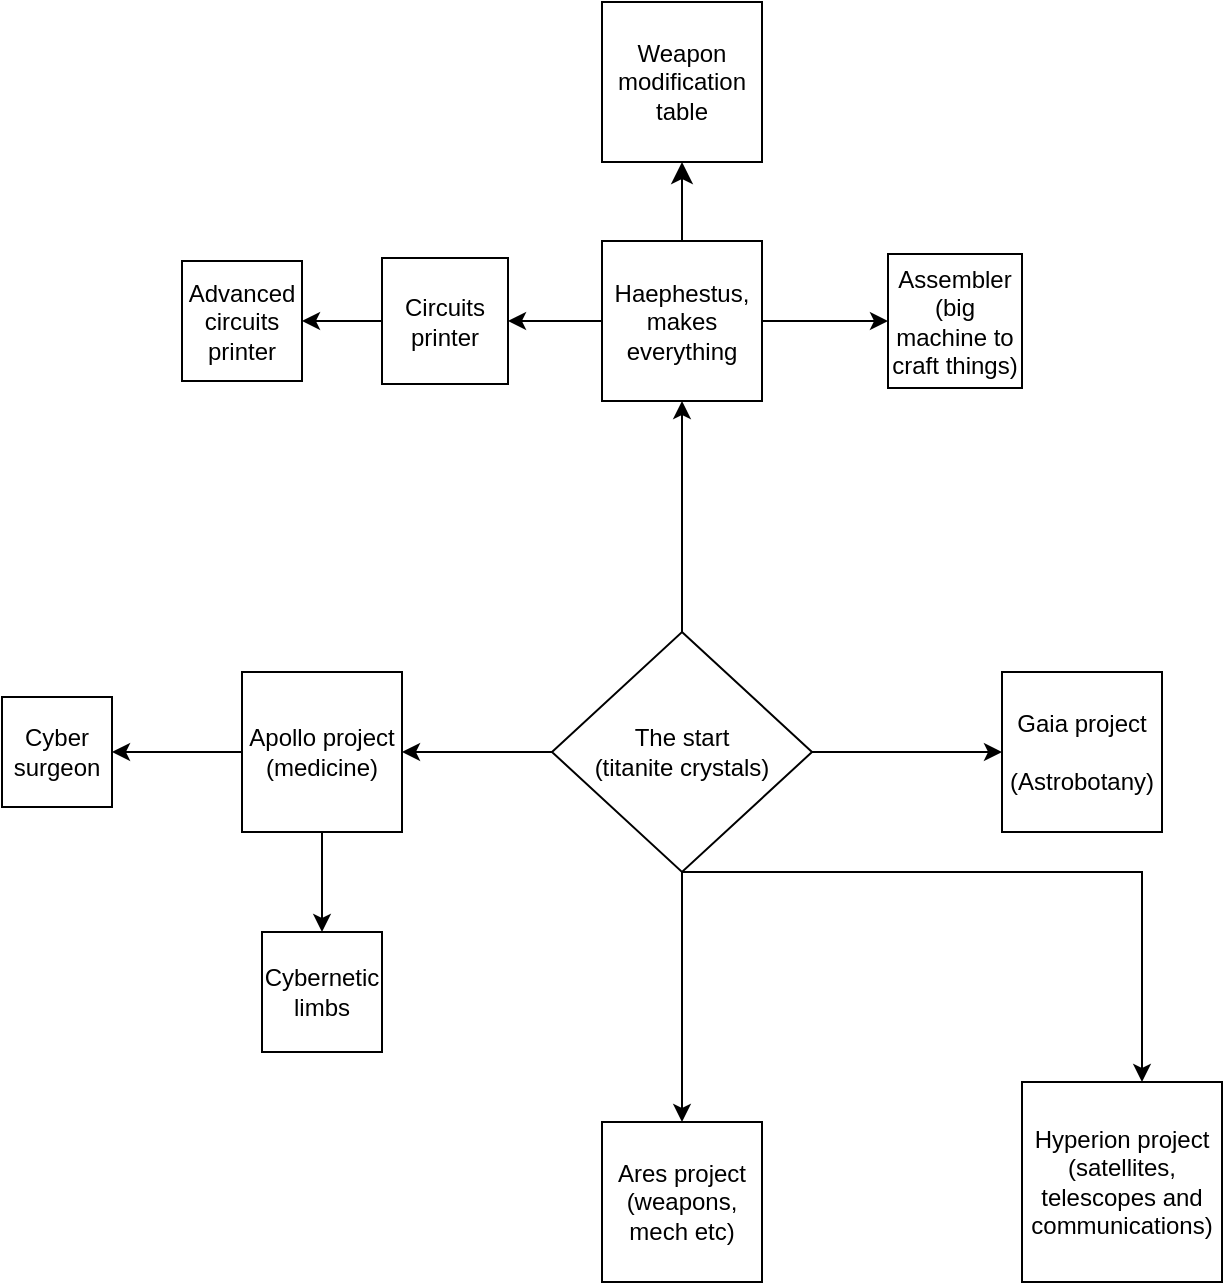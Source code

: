 <mxfile version="22.1.8" type="github" pages="9">
  <diagram name="Page-1" id="XFuJrn4libd_m44fIWtL">
    <mxGraphModel dx="230" dy="154" grid="1" gridSize="10" guides="1" tooltips="1" connect="1" arrows="1" fold="1" page="1" pageScale="1" pageWidth="827" pageHeight="1169" math="0" shadow="0">
      <root>
        <mxCell id="0" />
        <mxCell id="1" parent="0" />
        <mxCell id="I9T-jtazPko-J5aBbDz0-20" style="edgeStyle=orthogonalEdgeStyle;rounded=0;orthogonalLoop=1;jettySize=auto;html=1;" parent="1" source="I9T-jtazPko-J5aBbDz0-1" target="I9T-jtazPko-J5aBbDz0-16" edge="1">
          <mxGeometry relative="1" as="geometry" />
        </mxCell>
        <mxCell id="I9T-jtazPko-J5aBbDz0-23" style="edgeStyle=orthogonalEdgeStyle;rounded=0;orthogonalLoop=1;jettySize=auto;html=1;entryX=0.5;entryY=0;entryDx=0;entryDy=0;" parent="1" source="I9T-jtazPko-J5aBbDz0-1" target="I9T-jtazPko-J5aBbDz0-15" edge="1">
          <mxGeometry relative="1" as="geometry" />
        </mxCell>
        <mxCell id="lp0vj2jhUYzZ9RuhwxYI-2" style="edgeStyle=orthogonalEdgeStyle;rounded=0;orthogonalLoop=1;jettySize=auto;html=1;entryX=0;entryY=0.5;entryDx=0;entryDy=0;" parent="1" source="I9T-jtazPko-J5aBbDz0-1" target="lp0vj2jhUYzZ9RuhwxYI-1" edge="1">
          <mxGeometry relative="1" as="geometry" />
        </mxCell>
        <mxCell id="_BPFZ3WGOQFEKarPwvMx-3" style="edgeStyle=orthogonalEdgeStyle;rounded=0;orthogonalLoop=1;jettySize=auto;html=1;exitX=0.5;exitY=1;exitDx=0;exitDy=0;" parent="1" source="I9T-jtazPko-J5aBbDz0-1" target="_BPFZ3WGOQFEKarPwvMx-2" edge="1">
          <mxGeometry relative="1" as="geometry">
            <Array as="points">
              <mxPoint x="670" y="555" />
            </Array>
          </mxGeometry>
        </mxCell>
        <mxCell id="ziUGyg1Iks-_np4IPtFd-5" value="" style="edgeStyle=orthogonalEdgeStyle;rounded=0;orthogonalLoop=1;jettySize=auto;html=1;" parent="1" source="I9T-jtazPko-J5aBbDz0-1" target="ziUGyg1Iks-_np4IPtFd-1" edge="1">
          <mxGeometry relative="1" as="geometry" />
        </mxCell>
        <mxCell id="I9T-jtazPko-J5aBbDz0-1" value="The start&lt;br&gt;(titanite crystals)" style="rhombus;whiteSpace=wrap;html=1;" parent="1" vertex="1">
          <mxGeometry x="375" y="435" width="130" height="120" as="geometry" />
        </mxCell>
        <mxCell id="I9T-jtazPko-J5aBbDz0-3" value="Assembler&lt;br&gt;(big machine to craft things)" style="whiteSpace=wrap;html=1;aspect=fixed;" parent="1" vertex="1">
          <mxGeometry x="543" y="246" width="67" height="67" as="geometry" />
        </mxCell>
        <mxCell id="ziUGyg1Iks-_np4IPtFd-7" value="" style="edgeStyle=orthogonalEdgeStyle;rounded=0;orthogonalLoop=1;jettySize=auto;html=1;" parent="1" source="I9T-jtazPko-J5aBbDz0-4" target="I9T-jtazPko-J5aBbDz0-5" edge="1">
          <mxGeometry relative="1" as="geometry" />
        </mxCell>
        <mxCell id="I9T-jtazPko-J5aBbDz0-4" value="Circuits printer" style="whiteSpace=wrap;html=1;aspect=fixed;" parent="1" vertex="1">
          <mxGeometry x="290" y="248" width="63" height="63" as="geometry" />
        </mxCell>
        <mxCell id="I9T-jtazPko-J5aBbDz0-5" value="Advanced circuits printer" style="whiteSpace=wrap;html=1;aspect=fixed;" parent="1" vertex="1">
          <mxGeometry x="190" y="249.5" width="60" height="60" as="geometry" />
        </mxCell>
        <mxCell id="I9T-jtazPko-J5aBbDz0-6" value="Weapon modification table" style="whiteSpace=wrap;html=1;aspect=fixed;" parent="1" vertex="1">
          <mxGeometry x="400" y="120" width="80" height="80" as="geometry" />
        </mxCell>
        <mxCell id="I9T-jtazPko-J5aBbDz0-15" value="Ares project&lt;br&gt;(weapons, mech etc)" style="whiteSpace=wrap;html=1;aspect=fixed;" parent="1" vertex="1">
          <mxGeometry x="400" y="680" width="80" height="80" as="geometry" />
        </mxCell>
        <mxCell id="I9T-jtazPko-J5aBbDz0-21" style="edgeStyle=orthogonalEdgeStyle;rounded=0;orthogonalLoop=1;jettySize=auto;html=1;" parent="1" source="I9T-jtazPko-J5aBbDz0-16" target="I9T-jtazPko-J5aBbDz0-17" edge="1">
          <mxGeometry relative="1" as="geometry" />
        </mxCell>
        <mxCell id="I9T-jtazPko-J5aBbDz0-22" style="edgeStyle=orthogonalEdgeStyle;rounded=0;orthogonalLoop=1;jettySize=auto;html=1;entryX=0.5;entryY=0;entryDx=0;entryDy=0;" parent="1" source="I9T-jtazPko-J5aBbDz0-16" target="I9T-jtazPko-J5aBbDz0-18" edge="1">
          <mxGeometry relative="1" as="geometry" />
        </mxCell>
        <mxCell id="I9T-jtazPko-J5aBbDz0-16" value="Apollo project&lt;br&gt;(medicine)" style="whiteSpace=wrap;html=1;aspect=fixed;" parent="1" vertex="1">
          <mxGeometry x="220" y="455" width="80" height="80" as="geometry" />
        </mxCell>
        <mxCell id="I9T-jtazPko-J5aBbDz0-17" value="Cyber surgeon" style="whiteSpace=wrap;html=1;aspect=fixed;" parent="1" vertex="1">
          <mxGeometry x="100" y="467.5" width="55" height="55" as="geometry" />
        </mxCell>
        <mxCell id="I9T-jtazPko-J5aBbDz0-18" value="Cybernetic limbs" style="whiteSpace=wrap;html=1;aspect=fixed;" parent="1" vertex="1">
          <mxGeometry x="230" y="585" width="60" height="60" as="geometry" />
        </mxCell>
        <mxCell id="lp0vj2jhUYzZ9RuhwxYI-1" value="Gaia project&lt;br&gt;&lt;br&gt;(Astrobotany)" style="whiteSpace=wrap;html=1;aspect=fixed;" parent="1" vertex="1">
          <mxGeometry x="600" y="455" width="80" height="80" as="geometry" />
        </mxCell>
        <mxCell id="_BPFZ3WGOQFEKarPwvMx-2" value="Hyperion project&lt;br&gt;(satellites, telescopes and communications)" style="whiteSpace=wrap;html=1;aspect=fixed;rotation=0;" parent="1" vertex="1">
          <mxGeometry x="610" y="660" width="100" height="100" as="geometry" />
        </mxCell>
        <mxCell id="ziUGyg1Iks-_np4IPtFd-6" value="" style="edgeStyle=orthogonalEdgeStyle;rounded=0;orthogonalLoop=1;jettySize=auto;html=1;" parent="1" source="ziUGyg1Iks-_np4IPtFd-1" target="I9T-jtazPko-J5aBbDz0-4" edge="1">
          <mxGeometry relative="1" as="geometry" />
        </mxCell>
        <mxCell id="ziUGyg1Iks-_np4IPtFd-8" value="" style="edgeStyle=orthogonalEdgeStyle;rounded=0;orthogonalLoop=1;jettySize=auto;html=1;" parent="1" source="ziUGyg1Iks-_np4IPtFd-1" target="I9T-jtazPko-J5aBbDz0-3" edge="1">
          <mxGeometry relative="1" as="geometry" />
        </mxCell>
        <mxCell id="XTE0Mpvf20JqfIHjvumT-1" value="" style="edgeStyle=none;curved=1;rounded=0;orthogonalLoop=1;jettySize=auto;html=1;fontSize=12;startSize=8;endSize=8;" edge="1" parent="1" source="ziUGyg1Iks-_np4IPtFd-1" target="I9T-jtazPko-J5aBbDz0-6">
          <mxGeometry relative="1" as="geometry" />
        </mxCell>
        <mxCell id="ziUGyg1Iks-_np4IPtFd-1" value="Haephestus, makes everything" style="whiteSpace=wrap;html=1;aspect=fixed;" parent="1" vertex="1">
          <mxGeometry x="400" y="239.5" width="80" height="80" as="geometry" />
        </mxCell>
      </root>
    </mxGraphModel>
  </diagram>
  <diagram id="b1csaX4oPv_QqS2gVYru" name="Early game progression">
    <mxGraphModel dx="1194" dy="760" grid="1" gridSize="10" guides="1" tooltips="1" connect="1" arrows="1" fold="1" page="1" pageScale="1" pageWidth="850" pageHeight="1100" math="0" shadow="0">
      <root>
        <mxCell id="0" />
        <mxCell id="1" parent="0" />
        <mxCell id="uDPLrX9pvynmbZU6psic-18" value="" style="edgeStyle=orthogonalEdgeStyle;rounded=0;orthogonalLoop=1;jettySize=auto;html=1;" parent="1" source="JOmPtN25hY0h2EmjFcmG-2" target="uDPLrX9pvynmbZU6psic-17" edge="1">
          <mxGeometry relative="1" as="geometry" />
        </mxCell>
        <mxCell id="JOmPtN25hY0h2EmjFcmG-2" value="Titanite Crystal, Iron mining level" style="whiteSpace=wrap;html=1;aspect=fixed;" parent="1" vertex="1">
          <mxGeometry x="380" y="380" width="80" height="80" as="geometry" />
        </mxCell>
        <mxCell id="uDPLrX9pvynmbZU6psic-34" value="Plate Press" style="edgeStyle=orthogonalEdgeStyle;rounded=0;orthogonalLoop=1;jettySize=auto;html=1;labelBackgroundColor=default;" parent="1" source="uDPLrX9pvynmbZU6psic-1" target="uDPLrX9pvynmbZU6psic-33" edge="1">
          <mxGeometry relative="1" as="geometry" />
        </mxCell>
        <mxCell id="uDPLrX9pvynmbZU6psic-1" value="&lt;div&gt;Titanium Ingot&lt;/div&gt;" style="whiteSpace=wrap;html=1;aspect=fixed;" parent="1" vertex="1">
          <mxGeometry x="320" y="560" width="80" height="80" as="geometry" />
        </mxCell>
        <mxCell id="uDPLrX9pvynmbZU6psic-5" value="" style="endArrow=classic;html=1;rounded=0;entryX=0.5;entryY=0;entryDx=0;entryDy=0;exitX=0.5;exitY=1;exitDx=0;exitDy=0;" parent="1" source="JOmPtN25hY0h2EmjFcmG-2" target="uDPLrX9pvynmbZU6psic-1" edge="1">
          <mxGeometry relative="1" as="geometry">
            <mxPoint x="460" y="490" as="sourcePoint" />
            <mxPoint x="520" y="460" as="targetPoint" />
          </mxGeometry>
        </mxCell>
        <mxCell id="uDPLrX9pvynmbZU6psic-6" value="&lt;div&gt;Vanilla Furnace&lt;/div&gt;" style="edgeLabel;resizable=0;html=1;align=center;verticalAlign=middle;" parent="uDPLrX9pvynmbZU6psic-5" connectable="0" vertex="1">
          <mxGeometry relative="1" as="geometry" />
        </mxCell>
        <mxCell id="uDPLrX9pvynmbZU6psic-20" value="" style="edgeStyle=orthogonalEdgeStyle;rounded=0;orthogonalLoop=1;jettySize=auto;html=1;" parent="1" source="uDPLrX9pvynmbZU6psic-17" target="uDPLrX9pvynmbZU6psic-19" edge="1">
          <mxGeometry relative="1" as="geometry" />
        </mxCell>
        <mxCell id="uDPLrX9pvynmbZU6psic-30" value="" style="edgeStyle=orthogonalEdgeStyle;rounded=0;orthogonalLoop=1;jettySize=auto;html=1;" parent="1" source="uDPLrX9pvynmbZU6psic-17" target="uDPLrX9pvynmbZU6psic-29" edge="1">
          <mxGeometry relative="1" as="geometry" />
        </mxCell>
        <mxCell id="uDPLrX9pvynmbZU6psic-17" value="&lt;div&gt;Centrifuge (WIP)&lt;/div&gt;" style="whiteSpace=wrap;html=1;aspect=fixed;" parent="1" vertex="1">
          <mxGeometry x="540" y="380" width="80" height="80" as="geometry" />
        </mxCell>
        <mxCell id="uDPLrX9pvynmbZU6psic-19" value="Titanium Dust" style="whiteSpace=wrap;html=1;aspect=fixed;" parent="1" vertex="1">
          <mxGeometry x="540" y="520" width="80" height="80" as="geometry" />
        </mxCell>
        <mxCell id="uDPLrX9pvynmbZU6psic-24" value="" style="endArrow=classic;html=1;rounded=0;entryX=1;entryY=0.5;entryDx=0;entryDy=0;exitX=0;exitY=0.5;exitDx=0;exitDy=0;" parent="1" source="uDPLrX9pvynmbZU6psic-19" target="uDPLrX9pvynmbZU6psic-1" edge="1">
          <mxGeometry relative="1" as="geometry">
            <mxPoint x="530" y="600" as="sourcePoint" />
            <mxPoint x="640" y="599.71" as="targetPoint" />
          </mxGeometry>
        </mxCell>
        <mxCell id="uDPLrX9pvynmbZU6psic-25" value="&lt;div&gt;Vanilla Furnace&lt;/div&gt;" style="edgeLabel;resizable=0;html=1;align=center;verticalAlign=middle;" parent="uDPLrX9pvynmbZU6psic-24" connectable="0" vertex="1">
          <mxGeometry relative="1" as="geometry" />
        </mxCell>
        <mxCell id="uDPLrX9pvynmbZU6psic-29" value="&lt;div&gt;Byproducts (Calcium, Silicon and Oxygen*)&lt;/div&gt;" style="whiteSpace=wrap;html=1;aspect=fixed;" parent="1" vertex="1">
          <mxGeometry x="700" y="380" width="80" height="80" as="geometry" />
        </mxCell>
        <mxCell id="uDPLrX9pvynmbZU6psic-36" value="&lt;div&gt;Recipe needed, probably&amp;nbsp;&lt;/div&gt;&lt;div&gt;also make it more expensive?&lt;/div&gt;" style="edgeStyle=orthogonalEdgeStyle;rounded=0;orthogonalLoop=1;jettySize=auto;html=1;" parent="1" source="uDPLrX9pvynmbZU6psic-33" target="uDPLrX9pvynmbZU6psic-35" edge="1">
          <mxGeometry relative="1" as="geometry" />
        </mxCell>
        <mxCell id="uDPLrX9pvynmbZU6psic-33" value="&lt;div&gt;Titanium Ingot&lt;/div&gt;" style="whiteSpace=wrap;html=1;aspect=fixed;" parent="1" vertex="1">
          <mxGeometry x="320" y="720" width="80" height="80" as="geometry" />
        </mxCell>
        <mxCell id="uDPLrX9pvynmbZU6psic-38" value="" style="edgeStyle=orthogonalEdgeStyle;rounded=0;orthogonalLoop=1;jettySize=auto;html=1;" parent="1" source="uDPLrX9pvynmbZU6psic-35" target="uDPLrX9pvynmbZU6psic-37" edge="1">
          <mxGeometry relative="1" as="geometry" />
        </mxCell>
        <mxCell id="uDPLrX9pvynmbZU6psic-35" value="&lt;div&gt;Frame&lt;/div&gt;" style="whiteSpace=wrap;html=1;aspect=fixed;" parent="1" vertex="1">
          <mxGeometry x="320" y="880" width="80" height="80" as="geometry" />
        </mxCell>
        <mxCell id="uDPLrX9pvynmbZU6psic-40" value="&lt;div&gt;Plate press requires frames...&lt;/div&gt;&lt;div&gt;need other method of making plates&lt;/div&gt;" style="edgeStyle=orthogonalEdgeStyle;rounded=0;orthogonalLoop=1;jettySize=auto;html=1;" parent="1" edge="1">
          <mxGeometry x="-0.0" relative="1" as="geometry">
            <mxPoint x="639.694" y="840" as="sourcePoint" />
            <mxPoint x="360" y="670" as="targetPoint" />
            <Array as="points">
              <mxPoint x="640" y="670" />
            </Array>
            <mxPoint as="offset" />
          </mxGeometry>
        </mxCell>
        <mxCell id="U_bBMOBoQM2Akip8jvsa-2" value="" style="edgeStyle=orthogonalEdgeStyle;rounded=0;orthogonalLoop=1;jettySize=auto;html=1;" parent="1" target="U_bBMOBoQM2Akip8jvsa-1" edge="1">
          <mxGeometry relative="1" as="geometry">
            <mxPoint x="640" y="1000" as="sourcePoint" />
            <Array as="points">
              <mxPoint x="640" y="1080" />
              <mxPoint x="280" y="1080" />
            </Array>
          </mxGeometry>
        </mxCell>
        <mxCell id="U_bBMOBoQM2Akip8jvsa-4" value="" style="edgeStyle=orthogonalEdgeStyle;rounded=0;orthogonalLoop=1;jettySize=auto;html=1;exitX=0.5;exitY=1;exitDx=0;exitDy=0;" parent="1" source="uDPLrX9pvynmbZU6psic-37" target="U_bBMOBoQM2Akip8jvsa-3" edge="1">
          <mxGeometry relative="1" as="geometry">
            <mxPoint x="640" y="1050" as="sourcePoint" />
            <Array as="points">
              <mxPoint x="640" y="1080" />
              <mxPoint x="400" y="1080" />
            </Array>
          </mxGeometry>
        </mxCell>
        <mxCell id="U_bBMOBoQM2Akip8jvsa-6" value="&lt;div&gt;Basic multiblocks&lt;/div&gt;&lt;div&gt;these are essentials which the player uses throughout the game&lt;/div&gt;" style="edgeStyle=orthogonalEdgeStyle;rounded=0;orthogonalLoop=1;jettySize=auto;html=1;" parent="1" source="uDPLrX9pvynmbZU6psic-37" target="U_bBMOBoQM2Akip8jvsa-5" edge="1">
          <mxGeometry x="0.25" y="-122" relative="1" as="geometry">
            <Array as="points">
              <mxPoint x="640" y="1080" />
              <mxPoint x="520" y="1080" />
            </Array>
            <mxPoint x="2" y="-20" as="offset" />
          </mxGeometry>
        </mxCell>
        <mxCell id="uDPLrX9pvynmbZU6psic-37" value="Multiblocks" style="whiteSpace=wrap;html=1;aspect=fixed;" parent="1" vertex="1">
          <mxGeometry x="560" y="840" width="160" height="160" as="geometry" />
        </mxCell>
        <mxCell id="U_bBMOBoQM2Akip8jvsa-1" value="&lt;div&gt;Alloy&lt;/div&gt;&lt;div&gt;Furnace&lt;br&gt;&lt;/div&gt;" style="rhombus;whiteSpace=wrap;html=1;" parent="1" vertex="1">
          <mxGeometry x="240" y="1200" width="80" height="80" as="geometry" />
        </mxCell>
        <mxCell id="U_bBMOBoQM2Akip8jvsa-3" value="Plate&lt;br&gt;Press" style="rhombus;whiteSpace=wrap;html=1;" parent="1" vertex="1">
          <mxGeometry x="360" y="1200" width="80" height="80" as="geometry" />
        </mxCell>
        <mxCell id="U_bBMOBoQM2Akip8jvsa-5" value="&lt;div&gt;Auto&lt;/div&gt;&lt;div&gt;Lathe&lt;br&gt;&lt;/div&gt;" style="rhombus;whiteSpace=wrap;html=1;" parent="1" vertex="1">
          <mxGeometry x="480" y="1200" width="80" height="80" as="geometry" />
        </mxCell>
      </root>
    </mxGraphModel>
  </diagram>
  <diagram id="_7XPPDSST6pJF3F3_McF" name="Machine Upgrades">
    <mxGraphModel dx="1194" dy="760" grid="1" gridSize="10" guides="1" tooltips="1" connect="1" arrows="1" fold="1" page="1" pageScale="1" pageWidth="850" pageHeight="1100" math="0" shadow="0">
      <root>
        <mxCell id="0" />
        <mxCell id="1" parent="0" />
        <mxCell id="ffNO0nSNVpJja9oOUNOK-8" style="edgeStyle=orthogonalEdgeStyle;orthogonalLoop=1;jettySize=auto;html=1;exitX=1;exitY=0;exitDx=0;exitDy=0;entryX=0;entryY=1;entryDx=0;entryDy=0;curved=1;strokeColor=none;" parent="1" edge="1">
          <mxGeometry relative="1" as="geometry">
            <mxPoint x="480.0" y="280" as="sourcePoint" />
            <mxPoint x="571.716" y="188.284" as="targetPoint" />
          </mxGeometry>
        </mxCell>
        <mxCell id="ffNO0nSNVpJja9oOUNOK-35" value="" style="edgeStyle=orthogonalEdgeStyle;rounded=0;orthogonalLoop=1;jettySize=auto;html=1;" parent="1" source="ffNO0nSNVpJja9oOUNOK-33" target="ffNO0nSNVpJja9oOUNOK-34" edge="1">
          <mxGeometry relative="1" as="geometry" />
        </mxCell>
        <mxCell id="ffNO0nSNVpJja9oOUNOK-41" value="" style="edgeStyle=orthogonalEdgeStyle;rounded=0;orthogonalLoop=1;jettySize=auto;html=1;" parent="1" source="ffNO0nSNVpJja9oOUNOK-33" target="ffNO0nSNVpJja9oOUNOK-40" edge="1">
          <mxGeometry relative="1" as="geometry" />
        </mxCell>
        <mxCell id="ffNO0nSNVpJja9oOUNOK-33" value="Every controller/machine will contain 6 upgrade slots each of which can take one type of electrical component" style="shape=hexagon;perimeter=hexagonPerimeter2;whiteSpace=wrap;html=1;fixedSize=1;" parent="1" vertex="1">
          <mxGeometry x="305" y="480" width="240" height="160" as="geometry" />
        </mxCell>
        <mxCell id="ffNO0nSNVpJja9oOUNOK-51" value="" style="edgeStyle=orthogonalEdgeStyle;rounded=0;orthogonalLoop=1;jettySize=auto;html=1;" parent="1" source="ffNO0nSNVpJja9oOUNOK-34" target="ffNO0nSNVpJja9oOUNOK-50" edge="1">
          <mxGeometry relative="1" as="geometry" />
        </mxCell>
        <mxCell id="ffNO0nSNVpJja9oOUNOK-34" value="Integrated Circuits" style="ellipse;whiteSpace=wrap;html=1;" parent="1" vertex="1">
          <mxGeometry x="385" y="760" width="80" height="80" as="geometry" />
        </mxCell>
        <mxCell id="ffNO0nSNVpJja9oOUNOK-36" value="" style="endArrow=classic;html=1;rounded=0;exitX=1;exitY=0.75;exitDx=0;exitDy=0;entryX=0;entryY=0;entryDx=0;entryDy=0;" parent="1" source="ffNO0nSNVpJja9oOUNOK-33" target="ffNO0nSNVpJja9oOUNOK-43" edge="1">
          <mxGeometry width="50" height="50" relative="1" as="geometry">
            <mxPoint x="540" y="590" as="sourcePoint" />
            <mxPoint x="640" y="640" as="targetPoint" />
          </mxGeometry>
        </mxCell>
        <mxCell id="ffNO0nSNVpJja9oOUNOK-37" value="" style="endArrow=classic;html=1;rounded=0;exitX=1;exitY=0.25;exitDx=0;exitDy=0;entryX=0;entryY=1;entryDx=0;entryDy=0;" parent="1" source="ffNO0nSNVpJja9oOUNOK-33" target="ffNO0nSNVpJja9oOUNOK-42" edge="1">
          <mxGeometry width="50" height="50" relative="1" as="geometry">
            <mxPoint x="580" y="530" as="sourcePoint" />
            <mxPoint x="640" y="480" as="targetPoint" />
          </mxGeometry>
        </mxCell>
        <mxCell id="ffNO0nSNVpJja9oOUNOK-38" value="" style="endArrow=classic;html=1;rounded=0;exitX=0;exitY=0.75;exitDx=0;exitDy=0;entryX=1;entryY=0;entryDx=0;entryDy=0;" parent="1" source="ffNO0nSNVpJja9oOUNOK-33" target="ffNO0nSNVpJja9oOUNOK-44" edge="1">
          <mxGeometry width="50" height="50" relative="1" as="geometry">
            <mxPoint x="170" y="670" as="sourcePoint" />
            <mxPoint x="200" y="640" as="targetPoint" />
          </mxGeometry>
        </mxCell>
        <mxCell id="ffNO0nSNVpJja9oOUNOK-39" value="" style="endArrow=classic;html=1;rounded=0;exitX=0;exitY=0.25;exitDx=0;exitDy=0;entryX=1;entryY=1;entryDx=0;entryDy=0;" parent="1" source="ffNO0nSNVpJja9oOUNOK-33" target="ffNO0nSNVpJja9oOUNOK-45" edge="1">
          <mxGeometry width="50" height="50" relative="1" as="geometry">
            <mxPoint x="230" y="480" as="sourcePoint" />
            <mxPoint x="200" y="480" as="targetPoint" />
          </mxGeometry>
        </mxCell>
        <mxCell id="ffNO0nSNVpJja9oOUNOK-53" value="" style="edgeStyle=orthogonalEdgeStyle;rounded=0;orthogonalLoop=1;jettySize=auto;html=1;" parent="1" source="ffNO0nSNVpJja9oOUNOK-40" target="ffNO0nSNVpJja9oOUNOK-52" edge="1">
          <mxGeometry relative="1" as="geometry" />
        </mxCell>
        <mxCell id="ffNO0nSNVpJja9oOUNOK-40" value="Custom" style="ellipse;whiteSpace=wrap;html=1;" parent="1" vertex="1">
          <mxGeometry x="385" y="280" width="80" height="80" as="geometry" />
        </mxCell>
        <mxCell id="ffNO0nSNVpJja9oOUNOK-59" value="" style="edgeStyle=orthogonalEdgeStyle;rounded=0;orthogonalLoop=1;jettySize=auto;html=1;" parent="1" source="ffNO0nSNVpJja9oOUNOK-42" target="ffNO0nSNVpJja9oOUNOK-58" edge="1">
          <mxGeometry relative="1" as="geometry" />
        </mxCell>
        <mxCell id="ffNO0nSNVpJja9oOUNOK-61" value="" style="edgeStyle=orthogonalEdgeStyle;rounded=0;orthogonalLoop=1;jettySize=auto;html=1;" parent="1" source="ffNO0nSNVpJja9oOUNOK-42" target="ffNO0nSNVpJja9oOUNOK-60" edge="1">
          <mxGeometry relative="1" as="geometry" />
        </mxCell>
        <mxCell id="ffNO0nSNVpJja9oOUNOK-42" value="&lt;div&gt;Capacitor&lt;/div&gt;" style="ellipse;whiteSpace=wrap;html=1;aspect=fixed;" parent="1" vertex="1">
          <mxGeometry x="640" y="400" width="80" height="80" as="geometry" />
        </mxCell>
        <mxCell id="ffNO0nSNVpJja9oOUNOK-55" value="" style="edgeStyle=orthogonalEdgeStyle;rounded=0;orthogonalLoop=1;jettySize=auto;html=1;" parent="1" source="ffNO0nSNVpJja9oOUNOK-43" target="ffNO0nSNVpJja9oOUNOK-54" edge="1">
          <mxGeometry relative="1" as="geometry" />
        </mxCell>
        <mxCell id="ffNO0nSNVpJja9oOUNOK-43" value="Resistor" style="ellipse;whiteSpace=wrap;html=1;aspect=fixed;" parent="1" vertex="1">
          <mxGeometry x="640" y="640" width="80" height="80" as="geometry" />
        </mxCell>
        <mxCell id="ffNO0nSNVpJja9oOUNOK-47" value="" style="edgeStyle=orthogonalEdgeStyle;rounded=0;orthogonalLoop=1;jettySize=auto;html=1;" parent="1" source="ffNO0nSNVpJja9oOUNOK-44" target="ffNO0nSNVpJja9oOUNOK-46" edge="1">
          <mxGeometry relative="1" as="geometry" />
        </mxCell>
        <mxCell id="ffNO0nSNVpJja9oOUNOK-49" value="" style="edgeStyle=orthogonalEdgeStyle;rounded=0;orthogonalLoop=1;jettySize=auto;html=1;" parent="1" source="ffNO0nSNVpJja9oOUNOK-44" target="ffNO0nSNVpJja9oOUNOK-48" edge="1">
          <mxGeometry relative="1" as="geometry" />
        </mxCell>
        <mxCell id="ffNO0nSNVpJja9oOUNOK-44" value="&lt;div&gt;Transistor&lt;/div&gt;" style="ellipse;whiteSpace=wrap;html=1;aspect=fixed;" parent="1" vertex="1">
          <mxGeometry x="120" y="640" width="80" height="80" as="geometry" />
        </mxCell>
        <mxCell id="ffNO0nSNVpJja9oOUNOK-63" value="" style="edgeStyle=orthogonalEdgeStyle;rounded=0;orthogonalLoop=1;jettySize=auto;html=1;" parent="1" source="ffNO0nSNVpJja9oOUNOK-45" target="ffNO0nSNVpJja9oOUNOK-62" edge="1">
          <mxGeometry relative="1" as="geometry" />
        </mxCell>
        <mxCell id="ffNO0nSNVpJja9oOUNOK-45" value="Unsure, maybe another custom" style="ellipse;whiteSpace=wrap;html=1;aspect=fixed;" parent="1" vertex="1">
          <mxGeometry x="120" y="400" width="80" height="80" as="geometry" />
        </mxCell>
        <mxCell id="ffNO0nSNVpJja9oOUNOK-46" value="Energy efficiency?" style="whiteSpace=wrap;html=1;" parent="1" vertex="1">
          <mxGeometry y="640" width="80" height="80" as="geometry" />
        </mxCell>
        <mxCell id="ffNO0nSNVpJja9oOUNOK-48" value="Generic speed increase?" style="whiteSpace=wrap;html=1;" parent="1" vertex="1">
          <mxGeometry x="120" y="760" width="80" height="80" as="geometry" />
        </mxCell>
        <mxCell id="ffNO0nSNVpJja9oOUNOK-50" value="On normal machines this will change the function of the machine e.g. modify furnace to cook faster for foods, on controllers (for multiblocks) this will be a locked slot as this will be the circuit which goes in the actual controller block" style="whiteSpace=wrap;html=1;" parent="1" vertex="1">
          <mxGeometry x="340" y="880" width="170" height="170" as="geometry" />
        </mxCell>
        <mxCell id="ffNO0nSNVpJja9oOUNOK-52" value="This slot depends on the machine, essentially just miscellaneous" style="whiteSpace=wrap;html=1;" parent="1" vertex="1">
          <mxGeometry x="365" y="70" width="120" height="120" as="geometry" />
        </mxCell>
        <mxCell id="ffNO0nSNVpJja9oOUNOK-57" value="" style="edgeStyle=orthogonalEdgeStyle;rounded=0;orthogonalLoop=1;jettySize=auto;html=1;" parent="1" source="ffNO0nSNVpJja9oOUNOK-54" target="ffNO0nSNVpJja9oOUNOK-56" edge="1">
          <mxGeometry relative="1" as="geometry" />
        </mxCell>
        <mxCell id="ffNO0nSNVpJja9oOUNOK-54" value="Max machine throughput" style="whiteSpace=wrap;html=1;" parent="1" vertex="1">
          <mxGeometry x="640" y="760" width="80" height="80" as="geometry" />
        </mxCell>
        <mxCell id="ffNO0nSNVpJja9oOUNOK-56" value="&lt;div&gt;Either machine goes boom, or machine destroys resistor depends if we are feeling mean or not lol&lt;br&gt;&lt;/div&gt;" style="whiteSpace=wrap;html=1;" parent="1" vertex="1">
          <mxGeometry x="620" y="920" width="120" height="120" as="geometry" />
        </mxCell>
        <mxCell id="ffNO0nSNVpJja9oOUNOK-58" value="Speed" style="whiteSpace=wrap;html=1;" parent="1" vertex="1">
          <mxGeometry x="760" y="400" width="80" height="80" as="geometry" />
        </mxCell>
        <mxCell id="ffNO0nSNVpJja9oOUNOK-60" value="&lt;div&gt;Energy capacity&lt;/div&gt;" style="whiteSpace=wrap;html=1;" parent="1" vertex="1">
          <mxGeometry x="640" y="280" width="80" height="80" as="geometry" />
        </mxCell>
        <mxCell id="ffNO0nSNVpJja9oOUNOK-62" value="Note**** can we fit five or six slots in gui???&lt;br&gt;Maybe we cut all of them but Capacitor, Transistor and Resistor?" style="whiteSpace=wrap;html=1;" parent="1" vertex="1">
          <mxGeometry x="100" y="190" width="120" height="120" as="geometry" />
        </mxCell>
      </root>
    </mxGraphModel>
  </diagram>
  <diagram id="ocKp4_rYITAjOjVJq6uI" name="Research">
    <mxGraphModel dx="1194" dy="760" grid="1" gridSize="10" guides="1" tooltips="1" connect="1" arrows="1" fold="1" page="1" pageScale="1" pageWidth="850" pageHeight="1100" math="0" shadow="0">
      <root>
        <mxCell id="0" />
        <mxCell id="1" parent="0" />
        <mxCell id="dneou5X5kPG6HMtX4wjf-3" value="" style="edgeStyle=orthogonalEdgeStyle;rounded=0;orthogonalLoop=1;jettySize=auto;html=1;" parent="1" source="dneou5X5kPG6HMtX4wjf-1" target="dneou5X5kPG6HMtX4wjf-2" edge="1">
          <mxGeometry relative="1" as="geometry" />
        </mxCell>
        <mxCell id="dneou5X5kPG6HMtX4wjf-9" value="" style="edgeStyle=orthogonalEdgeStyle;rounded=0;orthogonalLoop=1;jettySize=auto;html=1;" parent="1" source="dneou5X5kPG6HMtX4wjf-1" target="dneou5X5kPG6HMtX4wjf-8" edge="1">
          <mxGeometry relative="1" as="geometry" />
        </mxCell>
        <mxCell id="dneou5X5kPG6HMtX4wjf-1" value="Research comes in the form of blueprints (item), which allows it to be easily shared and removes annoyance found with research found in other mods." style="whiteSpace=wrap;html=1;aspect=fixed;" parent="1" vertex="1">
          <mxGeometry x="320" y="440" width="200" height="200" as="geometry" />
        </mxCell>
        <mxCell id="dneou5X5kPG6HMtX4wjf-5" value="" style="edgeStyle=orthogonalEdgeStyle;rounded=0;orthogonalLoop=1;jettySize=auto;html=1;" parent="1" source="dneou5X5kPG6HMtX4wjf-2" target="dneou5X5kPG6HMtX4wjf-4" edge="1">
          <mxGeometry relative="1" as="geometry" />
        </mxCell>
        <mxCell id="dneou5X5kPG6HMtX4wjf-2" value="&lt;div&gt;Creation&lt;/div&gt;" style="ellipse;whiteSpace=wrap;html=1;" parent="1" vertex="1">
          <mxGeometry x="380" y="780" width="80" height="80" as="geometry" />
        </mxCell>
        <mxCell id="dneou5X5kPG6HMtX4wjf-4" value="Through research tablet, maybe minigame?" style="whiteSpace=wrap;html=1;" parent="1" vertex="1">
          <mxGeometry x="360" y="950" width="120" height="60" as="geometry" />
        </mxCell>
        <mxCell id="dneou5X5kPG6HMtX4wjf-11" value="" style="edgeStyle=orthogonalEdgeStyle;rounded=0;orthogonalLoop=1;jettySize=auto;html=1;" parent="1" source="dneou5X5kPG6HMtX4wjf-8" target="dneou5X5kPG6HMtX4wjf-10" edge="1">
          <mxGeometry relative="1" as="geometry" />
        </mxCell>
        <mxCell id="dneou5X5kPG6HMtX4wjf-13" value="" style="edgeStyle=orthogonalEdgeStyle;rounded=0;orthogonalLoop=1;jettySize=auto;html=1;" parent="1" source="dneou5X5kPG6HMtX4wjf-8" target="dneou5X5kPG6HMtX4wjf-12" edge="1">
          <mxGeometry relative="1" as="geometry" />
        </mxCell>
        <mxCell id="dneou5X5kPG6HMtX4wjf-18" value="" style="edgeStyle=orthogonalEdgeStyle;rounded=0;orthogonalLoop=1;jettySize=auto;html=1;" parent="1" source="dneou5X5kPG6HMtX4wjf-8" target="dneou5X5kPG6HMtX4wjf-17" edge="1">
          <mxGeometry relative="1" as="geometry" />
        </mxCell>
        <mxCell id="dneou5X5kPG6HMtX4wjf-8" value="Blueprints are added to machines and are one time use. " style="whiteSpace=wrap;html=1;" parent="1" vertex="1">
          <mxGeometry x="360" y="160" width="120" height="120" as="geometry" />
        </mxCell>
        <mxCell id="dneou5X5kPG6HMtX4wjf-10" value="Memory system for all machines?" style="whiteSpace=wrap;html=1;" parent="1" vertex="1">
          <mxGeometry x="560" y="190" width="120" height="60" as="geometry" />
        </mxCell>
        <mxCell id="dneou5X5kPG6HMtX4wjf-16" value="" style="edgeStyle=orthogonalEdgeStyle;rounded=0;orthogonalLoop=1;jettySize=auto;html=1;" parent="1" source="dneou5X5kPG6HMtX4wjf-12" target="dneou5X5kPG6HMtX4wjf-15" edge="1">
          <mxGeometry relative="1" as="geometry" />
        </mxCell>
        <mxCell id="dneou5X5kPG6HMtX4wjf-12" value="&lt;div&gt;Make blueprints like https://en.wikipedia.org/wiki/Electronic_design_automation&lt;/div&gt;&lt;div&gt;?&lt;br&gt;&lt;/div&gt;" style="whiteSpace=wrap;html=1;" parent="1" vertex="1">
          <mxGeometry x="80" y="160" width="200" height="120" as="geometry" />
        </mxCell>
        <mxCell id="dneou5X5kPG6HMtX4wjf-15" value="Then only available for circuit printers, but that helps with some issues" style="whiteSpace=wrap;html=1;" parent="1" vertex="1">
          <mxGeometry x="120" y="360" width="120" height="80" as="geometry" />
        </mxCell>
        <mxCell id="dneou5X5kPG6HMtX4wjf-17" value="Blueprints allow continued use of recipes and locks them without locking them, if that makes sense" style="whiteSpace=wrap;html=1;" parent="1" vertex="1">
          <mxGeometry x="360" width="120" height="120" as="geometry" />
        </mxCell>
      </root>
    </mxGraphModel>
  </diagram>
  <diagram id="ByXA5C5HL_S91QG922kq" name="Energy Production">
    <mxGraphModel dx="2255" dy="894" grid="1" gridSize="10" guides="1" tooltips="1" connect="1" arrows="1" fold="1" page="1" pageScale="1" pageWidth="850" pageHeight="1100" math="0" shadow="0">
      <root>
        <mxCell id="0" />
        <mxCell id="1" parent="0" />
        <mxCell id="49mSkDrT0OSB7xp50QKg-3" value="" style="edgeStyle=orthogonalEdgeStyle;rounded=0;orthogonalLoop=1;jettySize=auto;html=1;" parent="1" source="49mSkDrT0OSB7xp50QKg-1" target="49mSkDrT0OSB7xp50QKg-2" edge="1">
          <mxGeometry relative="1" as="geometry" />
        </mxCell>
        <mxCell id="49mSkDrT0OSB7xp50QKg-1" value="Energy Production Progression" style="whiteSpace=wrap;html=1;aspect=fixed;" parent="1" vertex="1">
          <mxGeometry x="360" y="200" width="120" height="120" as="geometry" />
        </mxCell>
        <mxCell id="49mSkDrT0OSB7xp50QKg-8" value="" style="edgeStyle=orthogonalEdgeStyle;rounded=0;orthogonalLoop=1;jettySize=auto;html=1;" parent="1" source="49mSkDrT0OSB7xp50QKg-2" target="49mSkDrT0OSB7xp50QKg-7" edge="1">
          <mxGeometry relative="1" as="geometry" />
        </mxCell>
        <mxCell id="49mSkDrT0OSB7xp50QKg-10" value="" style="edgeStyle=orthogonalEdgeStyle;rounded=0;orthogonalLoop=1;jettySize=auto;html=1;" parent="1" source="49mSkDrT0OSB7xp50QKg-2" target="49mSkDrT0OSB7xp50QKg-9" edge="1">
          <mxGeometry relative="1" as="geometry" />
        </mxCell>
        <mxCell id="49mSkDrT0OSB7xp50QKg-14" value="" style="edgeStyle=orthogonalEdgeStyle;rounded=0;orthogonalLoop=1;jettySize=auto;html=1;" parent="1" source="49mSkDrT0OSB7xp50QKg-2" target="49mSkDrT0OSB7xp50QKg-13" edge="1">
          <mxGeometry relative="1" as="geometry" />
        </mxCell>
        <mxCell id="49mSkDrT0OSB7xp50QKg-2" value="Photovoltaic Solar Panel" style="whiteSpace=wrap;html=1;" parent="1" vertex="1">
          <mxGeometry x="360" y="440" width="120" height="120" as="geometry" />
        </mxCell>
        <mxCell id="49mSkDrT0OSB7xp50QKg-7" value="Made using silicon" style="whiteSpace=wrap;html=1;" parent="1" vertex="1">
          <mxGeometry x="160" y="440" width="120" height="120" as="geometry" />
        </mxCell>
        <mxCell id="49mSkDrT0OSB7xp50QKg-9" value="Allows direct production of power, unlike others on this list, which is why its early game" style="whiteSpace=wrap;html=1;" parent="1" vertex="1">
          <mxGeometry x="560" y="440" width="120" height="120" as="geometry" />
        </mxCell>
        <mxCell id="qcRIYlTU2SO3741KMmz--8" value="" style="edgeStyle=orthogonalEdgeStyle;rounded=0;orthogonalLoop=1;jettySize=auto;html=1;" parent="1" source="49mSkDrT0OSB7xp50QKg-13" target="qcRIYlTU2SO3741KMmz--7" edge="1">
          <mxGeometry relative="1" as="geometry" />
        </mxCell>
        <mxCell id="49mSkDrT0OSB7xp50QKg-13" value="Coal Generator" style="whiteSpace=wrap;html=1;" parent="1" vertex="1">
          <mxGeometry x="360" y="680" width="120" height="120" as="geometry" />
        </mxCell>
        <mxCell id="qcRIYlTU2SO3741KMmz--42" value="" style="edgeStyle=orthogonalEdgeStyle;rounded=0;orthogonalLoop=1;jettySize=auto;html=1;" parent="1" source="49mSkDrT0OSB7xp50QKg-16" target="qcRIYlTU2SO3741KMmz--41" edge="1">
          <mxGeometry relative="1" as="geometry" />
        </mxCell>
        <mxCell id="49mSkDrT0OSB7xp50QKg-16" value="Combustion Engine" style="whiteSpace=wrap;html=1;" parent="1" vertex="1">
          <mxGeometry x="-120" y="680" width="120" height="120" as="geometry" />
        </mxCell>
        <mxCell id="qcRIYlTU2SO3741KMmz--32" value="" style="edgeStyle=orthogonalEdgeStyle;rounded=0;orthogonalLoop=1;jettySize=auto;html=1;" parent="1" source="49mSkDrT0OSB7xp50QKg-17" target="qcRIYlTU2SO3741KMmz--31" edge="1">
          <mxGeometry relative="1" as="geometry" />
        </mxCell>
        <mxCell id="49mSkDrT0OSB7xp50QKg-17" value="Biomass Gasifier" style="whiteSpace=wrap;html=1;" parent="1" vertex="1">
          <mxGeometry x="850" y="680" width="120" height="120" as="geometry" />
        </mxCell>
        <mxCell id="49mSkDrT0OSB7xp50QKg-19" value="" style="endArrow=classic;html=1;rounded=0;exitX=1;exitY=1;exitDx=0;exitDy=0;entryX=0.5;entryY=0;entryDx=0;entryDy=0;" parent="1" source="49mSkDrT0OSB7xp50QKg-2" target="49mSkDrT0OSB7xp50QKg-17" edge="1">
          <mxGeometry width="50" height="50" relative="1" as="geometry">
            <mxPoint x="520" y="650" as="sourcePoint" />
            <mxPoint x="570" y="600" as="targetPoint" />
          </mxGeometry>
        </mxCell>
        <mxCell id="49mSkDrT0OSB7xp50QKg-20" value="" style="endArrow=classic;html=1;rounded=0;exitX=0;exitY=1;exitDx=0;exitDy=0;entryX=0.5;entryY=0;entryDx=0;entryDy=0;" parent="1" source="49mSkDrT0OSB7xp50QKg-2" target="49mSkDrT0OSB7xp50QKg-16" edge="1">
          <mxGeometry width="50" height="50" relative="1" as="geometry">
            <mxPoint x="390" y="680" as="sourcePoint" />
            <mxPoint x="440" y="630" as="targetPoint" />
          </mxGeometry>
        </mxCell>
        <mxCell id="qcRIYlTU2SO3741KMmz--12" value="" style="edgeStyle=orthogonalEdgeStyle;rounded=0;orthogonalLoop=1;jettySize=auto;html=1;" parent="1" source="qcRIYlTU2SO3741KMmz--7" target="qcRIYlTU2SO3741KMmz--11" edge="1">
          <mxGeometry relative="1" as="geometry" />
        </mxCell>
        <mxCell id="qcRIYlTU2SO3741KMmz--14" value="" style="edgeStyle=orthogonalEdgeStyle;rounded=0;orthogonalLoop=1;jettySize=auto;html=1;" parent="1" source="qcRIYlTU2SO3741KMmz--7" target="qcRIYlTU2SO3741KMmz--13" edge="1">
          <mxGeometry relative="1" as="geometry" />
        </mxCell>
        <mxCell id="qcRIYlTU2SO3741KMmz--16" value="" style="edgeStyle=orthogonalEdgeStyle;rounded=0;orthogonalLoop=1;jettySize=auto;html=1;" parent="1" source="qcRIYlTU2SO3741KMmz--7" target="qcRIYlTU2SO3741KMmz--15" edge="1">
          <mxGeometry relative="1" as="geometry" />
        </mxCell>
        <mxCell id="qcRIYlTU2SO3741KMmz--7" value="Boiler, burns coal, heats water into steam" style="whiteSpace=wrap;html=1;" parent="1" vertex="1">
          <mxGeometry x="360" y="840" width="120" height="120" as="geometry" />
        </mxCell>
        <mxCell id="qcRIYlTU2SO3741KMmz--11" value="Players need to manage pressure and water supply in order to keep boiler from exploding/melting" style="whiteSpace=wrap;html=1;" parent="1" vertex="1">
          <mxGeometry x="520" y="840" width="120" height="120" as="geometry" />
        </mxCell>
        <mxCell id="qcRIYlTU2SO3741KMmz--13" value="Players need to manage water vs coal ratio. Addon called electric heater allows finer control of coal burn time?" style="whiteSpace=wrap;html=1;" parent="1" vertex="1">
          <mxGeometry x="200" y="840" width="120" height="120" as="geometry" />
        </mxCell>
        <mxCell id="qcRIYlTU2SO3741KMmz--20" value="" style="edgeStyle=orthogonalEdgeStyle;rounded=0;orthogonalLoop=1;jettySize=auto;html=1;" parent="1" source="qcRIYlTU2SO3741KMmz--15" target="qcRIYlTU2SO3741KMmz--19" edge="1">
          <mxGeometry relative="1" as="geometry" />
        </mxCell>
        <mxCell id="qcRIYlTU2SO3741KMmz--22" value="" style="edgeStyle=orthogonalEdgeStyle;rounded=0;orthogonalLoop=1;jettySize=auto;html=1;" parent="1" source="qcRIYlTU2SO3741KMmz--15" target="qcRIYlTU2SO3741KMmz--21" edge="1">
          <mxGeometry relative="1" as="geometry" />
        </mxCell>
        <mxCell id="qcRIYlTU2SO3741KMmz--29" value="" style="edgeStyle=orthogonalEdgeStyle;rounded=0;orthogonalLoop=1;jettySize=auto;html=1;" parent="1" source="qcRIYlTU2SO3741KMmz--15" target="qcRIYlTU2SO3741KMmz--28" edge="1">
          <mxGeometry relative="1" as="geometry" />
        </mxCell>
        <mxCell id="qcRIYlTU2SO3741KMmz--15" value="&lt;p&gt;Steam enters turbine, spins, creates kinetic energy&lt;/p&gt;" style="whiteSpace=wrap;html=1;" parent="1" vertex="1">
          <mxGeometry x="360" y="1000" width="120" height="120" as="geometry" />
        </mxCell>
        <mxCell id="qcRIYlTU2SO3741KMmz--19" value="Maintenance mechanic?" style="whiteSpace=wrap;html=1;" parent="1" vertex="1">
          <mxGeometry x="200" y="1000" width="120" height="120" as="geometry" />
        </mxCell>
        <mxCell id="qcRIYlTU2SO3741KMmz--21" value="Balance using steam to rpm ratio, rotors and rotor material can affect this, not linear relationship" style="whiteSpace=wrap;html=1;" parent="1" vertex="1">
          <mxGeometry x="520" y="1000" width="120" height="120" as="geometry" />
        </mxCell>
        <mxCell id="qcRIYlTU2SO3741KMmz--28" value="&lt;div&gt;Dynamo turns kinetic energy&lt;/div&gt;&lt;div&gt;&amp;nbsp;into power, maybe integrate into turbine for simplicity&lt;/div&gt;" style="whiteSpace=wrap;html=1;" parent="1" vertex="1">
          <mxGeometry x="320" y="1200" width="200" height="200" as="geometry" />
        </mxCell>
        <mxCell id="qcRIYlTU2SO3741KMmz--34" value="" style="edgeStyle=orthogonalEdgeStyle;rounded=0;orthogonalLoop=1;jettySize=auto;html=1;" parent="1" source="qcRIYlTU2SO3741KMmz--31" target="qcRIYlTU2SO3741KMmz--33" edge="1">
          <mxGeometry relative="1" as="geometry" />
        </mxCell>
        <mxCell id="qcRIYlTU2SO3741KMmz--36" value="" style="edgeStyle=orthogonalEdgeStyle;rounded=0;orthogonalLoop=1;jettySize=auto;html=1;" parent="1" source="qcRIYlTU2SO3741KMmz--31" target="qcRIYlTU2SO3741KMmz--35" edge="1">
          <mxGeometry relative="1" as="geometry" />
        </mxCell>
        <mxCell id="qcRIYlTU2SO3741KMmz--38" value="" style="edgeStyle=orthogonalEdgeStyle;rounded=0;orthogonalLoop=1;jettySize=auto;html=1;" parent="1" source="qcRIYlTU2SO3741KMmz--31" target="qcRIYlTU2SO3741KMmz--37" edge="1">
          <mxGeometry relative="1" as="geometry" />
        </mxCell>
        <mxCell id="qcRIYlTU2SO3741KMmz--31" value="Organic materials can be inserted" style="whiteSpace=wrap;html=1;" parent="1" vertex="1">
          <mxGeometry x="850" y="840" width="120" height="120" as="geometry" />
        </mxCell>
        <mxCell id="qcRIYlTU2SO3741KMmz--33" value="Different materials take more time to decompose, interface will look something like tinkers smeltery where many items can decompose at once" style="whiteSpace=wrap;html=1;" parent="1" vertex="1">
          <mxGeometry x="1010" y="840" width="120" height="120" as="geometry" />
        </mxCell>
        <mxCell id="qcRIYlTU2SO3741KMmz--35" value="Heat can be added to speed up process, but that takes energy. In real life this requires steam so maybe that" style="whiteSpace=wrap;html=1;" parent="1" vertex="1">
          <mxGeometry x="690" y="840" width="120" height="120" as="geometry" />
        </mxCell>
        <mxCell id="qcRIYlTU2SO3741KMmz--48" value="" style="edgeStyle=orthogonalEdgeStyle;rounded=0;orthogonalLoop=1;jettySize=auto;html=1;" parent="1" source="qcRIYlTU2SO3741KMmz--37" target="qcRIYlTU2SO3741KMmz--47" edge="1">
          <mxGeometry relative="1" as="geometry" />
        </mxCell>
        <mxCell id="qcRIYlTU2SO3741KMmz--37" value="&lt;div&gt;Produces Biogas&lt;/div&gt;" style="whiteSpace=wrap;html=1;" parent="1" vertex="1">
          <mxGeometry x="850" y="1000" width="120" height="120" as="geometry" />
        </mxCell>
        <mxCell id="qcRIYlTU2SO3741KMmz--44" value="" style="edgeStyle=orthogonalEdgeStyle;rounded=0;orthogonalLoop=1;jettySize=auto;html=1;" parent="1" source="qcRIYlTU2SO3741KMmz--41" target="qcRIYlTU2SO3741KMmz--43" edge="1">
          <mxGeometry relative="1" as="geometry" />
        </mxCell>
        <mxCell id="qcRIYlTU2SO3741KMmz--50" value="" style="edgeStyle=orthogonalEdgeStyle;rounded=0;orthogonalLoop=1;jettySize=auto;html=1;" parent="1" source="qcRIYlTU2SO3741KMmz--41" target="qcRIYlTU2SO3741KMmz--49" edge="1">
          <mxGeometry relative="1" as="geometry" />
        </mxCell>
        <mxCell id="qcRIYlTU2SO3741KMmz--61" value="" style="edgeStyle=orthogonalEdgeStyle;rounded=0;orthogonalLoop=1;jettySize=auto;html=1;" parent="1" source="qcRIYlTU2SO3741KMmz--41" target="qcRIYlTU2SO3741KMmz--60" edge="1">
          <mxGeometry relative="1" as="geometry" />
        </mxCell>
        <mxCell id="qcRIYlTU2SO3741KMmz--41" value="Burns fuel and turns it into kinetic energy, pretty standard" style="whiteSpace=wrap;html=1;" parent="1" vertex="1">
          <mxGeometry x="-120" y="840" width="120" height="120" as="geometry" />
        </mxCell>
        <mxCell id="qcRIYlTU2SO3741KMmz--43" value="Oil can be found in world, maybe add some line for refining?" style="whiteSpace=wrap;html=1;" parent="1" vertex="1">
          <mxGeometry x="-280" y="840" width="120" height="120" as="geometry" />
        </mxCell>
        <mxCell id="qcRIYlTU2SO3741KMmz--47" value="Throw this in bio generator (like subnautica) which uses some microbe or something to turn biogas into energy. Or just throw it in combustion engine, your choice." style="whiteSpace=wrap;html=1;" parent="1" vertex="1">
          <mxGeometry x="810" y="1200" width="200" height="200" as="geometry" />
        </mxCell>
        <mxCell id="qcRIYlTU2SO3741KMmz--49" value="Maybe add maintenance, overheating, overclocking, stuff like that" style="whiteSpace=wrap;html=1;" parent="1" vertex="1">
          <mxGeometry x="40" y="840" width="120" height="120" as="geometry" />
        </mxCell>
        <mxCell id="qcRIYlTU2SO3741KMmz--53" value="&lt;div&gt;Dynamo turns kinetic energy&lt;/div&gt;&lt;div&gt;&amp;nbsp;into power, maybe integrate into engine for simplicity&lt;/div&gt;" style="whiteSpace=wrap;html=1;" parent="1" vertex="1">
          <mxGeometry x="-160" y="1200" width="200" height="200" as="geometry" />
        </mxCell>
        <mxCell id="qcRIYlTU2SO3741KMmz--56" value="Tier 0" style="text;html=1;strokeColor=none;fillColor=none;align=center;verticalAlign=middle;whiteSpace=wrap;rounded=0;fontSize=36;" parent="1" vertex="1">
          <mxGeometry x="700" y="485" width="100" height="30" as="geometry" />
        </mxCell>
        <mxCell id="qcRIYlTU2SO3741KMmz--57" value="Tier 1" style="text;html=1;strokeColor=none;fillColor=none;align=center;verticalAlign=middle;whiteSpace=wrap;rounded=0;fontSize=36;" parent="1" vertex="1">
          <mxGeometry x="700" y="725" width="100" height="30" as="geometry" />
        </mxCell>
        <mxCell id="qcRIYlTU2SO3741KMmz--59" value="&lt;div&gt;Tier 2&lt;/div&gt;" style="text;html=1;strokeColor=none;fillColor=none;align=center;verticalAlign=middle;whiteSpace=wrap;rounded=0;fontSize=36;" parent="1" vertex="1">
          <mxGeometry x="700" y="1440" width="100" height="30" as="geometry" />
        </mxCell>
        <mxCell id="qcRIYlTU2SO3741KMmz--62" value="" style="edgeStyle=orthogonalEdgeStyle;rounded=0;orthogonalLoop=1;jettySize=auto;html=1;" parent="1" source="qcRIYlTU2SO3741KMmz--60" target="qcRIYlTU2SO3741KMmz--53" edge="1">
          <mxGeometry relative="1" as="geometry" />
        </mxCell>
        <mxCell id="qcRIYlTU2SO3741KMmz--60" value="&lt;div&gt;Simplest energy method&lt;/div&gt;" style="whiteSpace=wrap;html=1;" parent="1" vertex="1">
          <mxGeometry x="-120" y="1000" width="120" height="120" as="geometry" />
        </mxCell>
        <mxCell id="NJhdTT1uqKVydTmecu90-4" value="" style="edgeStyle=orthogonalEdgeStyle;rounded=0;orthogonalLoop=1;jettySize=auto;html=1;" parent="1" source="NJhdTT1uqKVydTmecu90-1" target="NJhdTT1uqKVydTmecu90-3" edge="1">
          <mxGeometry relative="1" as="geometry" />
        </mxCell>
        <mxCell id="NJhdTT1uqKVydTmecu90-1" value="Nuclear Fusion Reactor" style="whiteSpace=wrap;html=1;" parent="1" vertex="1">
          <mxGeometry x="-120" y="1480" width="120" height="120" as="geometry" />
        </mxCell>
        <mxCell id="NJhdTT1uqKVydTmecu90-10" value="" style="edgeStyle=orthogonalEdgeStyle;rounded=0;orthogonalLoop=1;jettySize=auto;html=1;" parent="1" source="NJhdTT1uqKVydTmecu90-3" target="NJhdTT1uqKVydTmecu90-9" edge="1">
          <mxGeometry relative="1" as="geometry" />
        </mxCell>
        <mxCell id="NJhdTT1uqKVydTmecu90-12" value="" style="edgeStyle=orthogonalEdgeStyle;rounded=0;orthogonalLoop=1;jettySize=auto;html=1;" parent="1" source="NJhdTT1uqKVydTmecu90-3" target="NJhdTT1uqKVydTmecu90-11" edge="1">
          <mxGeometry relative="1" as="geometry" />
        </mxCell>
        <mxCell id="NJhdTT1uqKVydTmecu90-14" value="" style="edgeStyle=orthogonalEdgeStyle;rounded=0;orthogonalLoop=1;jettySize=auto;html=1;" parent="1" source="NJhdTT1uqKVydTmecu90-3" target="NJhdTT1uqKVydTmecu90-13" edge="1">
          <mxGeometry relative="1" as="geometry" />
        </mxCell>
        <mxCell id="NJhdTT1uqKVydTmecu90-3" value="Uranium needs to be enriched " style="whiteSpace=wrap;html=1;" parent="1" vertex="1">
          <mxGeometry x="-120" y="1640" width="120" height="120" as="geometry" />
        </mxCell>
        <mxCell id="NJhdTT1uqKVydTmecu90-9" value="Dedicated machine which turns x ingots into &amp;lt;x enriched ingots" style="whiteSpace=wrap;html=1;" parent="1" vertex="1">
          <mxGeometry x="-280" y="1640" width="120" height="120" as="geometry" />
        </mxCell>
        <mxCell id="NJhdTT1uqKVydTmecu90-11" value="Uranium is separated with centrifuge into U235 and U238 and you need to recombine it where U235 is a high percent of an ingot, to discuss" style="whiteSpace=wrap;html=1;" parent="1" vertex="1">
          <mxGeometry x="40" y="1640" width="120" height="120" as="geometry" />
        </mxCell>
        <mxCell id="NJhdTT1uqKVydTmecu90-16" value="" style="edgeStyle=orthogonalEdgeStyle;rounded=0;orthogonalLoop=1;jettySize=auto;html=1;" parent="1" source="NJhdTT1uqKVydTmecu90-13" target="NJhdTT1uqKVydTmecu90-15" edge="1">
          <mxGeometry relative="1" as="geometry" />
        </mxCell>
        <mxCell id="NJhdTT1uqKVydTmecu90-18" value="" style="edgeStyle=orthogonalEdgeStyle;rounded=0;orthogonalLoop=1;jettySize=auto;html=1;" parent="1" source="NJhdTT1uqKVydTmecu90-13" target="NJhdTT1uqKVydTmecu90-17" edge="1">
          <mxGeometry relative="1" as="geometry" />
        </mxCell>
        <mxCell id="NJhdTT1uqKVydTmecu90-20" value="" style="edgeStyle=orthogonalEdgeStyle;rounded=0;orthogonalLoop=1;jettySize=auto;html=1;" parent="1" source="NJhdTT1uqKVydTmecu90-13" target="NJhdTT1uqKVydTmecu90-19" edge="1">
          <mxGeometry relative="1" as="geometry" />
        </mxCell>
        <mxCell id="NJhdTT1uqKVydTmecu90-13" value="Placed in reactor" style="whiteSpace=wrap;html=1;" parent="1" vertex="1">
          <mxGeometry x="-120" y="1800" width="120" height="120" as="geometry" />
        </mxCell>
        <mxCell id="NJhdTT1uqKVydTmecu90-15" value="Reactor has rods which moderate reaction" style="whiteSpace=wrap;html=1;" parent="1" vertex="1">
          <mxGeometry x="40" y="1800" width="120" height="120" as="geometry" />
        </mxCell>
        <mxCell id="NJhdTT1uqKVydTmecu90-17" value="Water inputted into reactor, exits as steam" style="whiteSpace=wrap;html=1;" parent="1" vertex="1">
          <mxGeometry x="-280" y="1800" width="120" height="120" as="geometry" />
        </mxCell>
        <mxCell id="NJhdTT1uqKVydTmecu90-19" value="Steam -&amp;gt; energy with turbine, pretty simple" style="whiteSpace=wrap;html=1;" parent="1" vertex="1">
          <mxGeometry x="-160" y="1960" width="200" height="200" as="geometry" />
        </mxCell>
        <mxCell id="NJhdTT1uqKVydTmecu90-25" value="" style="edgeStyle=orthogonalEdgeStyle;rounded=0;orthogonalLoop=1;jettySize=auto;html=1;" parent="1" source="NJhdTT1uqKVydTmecu90-23" target="NJhdTT1uqKVydTmecu90-24" edge="1">
          <mxGeometry relative="1" as="geometry" />
        </mxCell>
        <mxCell id="NJhdTT1uqKVydTmecu90-23" value="&lt;div&gt;Super-heated Redstone Turbine&lt;/div&gt;" style="whiteSpace=wrap;html=1;aspect=fixed;" parent="1" vertex="1">
          <mxGeometry x="240" y="1480" width="120" height="120" as="geometry" />
        </mxCell>
        <mxCell id="NJhdTT1uqKVydTmecu90-27" value="" style="edgeStyle=orthogonalEdgeStyle;rounded=0;orthogonalLoop=1;jettySize=auto;html=1;" parent="1" source="NJhdTT1uqKVydTmecu90-24" target="NJhdTT1uqKVydTmecu90-26" edge="1">
          <mxGeometry relative="1" as="geometry" />
        </mxCell>
        <mxCell id="NJhdTT1uqKVydTmecu90-24" value="&lt;div&gt;Super-critical Redstone Turbine&lt;/div&gt;" style="whiteSpace=wrap;html=1;aspect=fixed;" parent="1" vertex="1">
          <mxGeometry x="240" y="1640" width="120" height="120" as="geometry" />
        </mxCell>
        <mxCell id="NJhdTT1uqKVydTmecu90-26" value="Instead of using water, use melted redstone in high pressure pipes and if heated to sufficient temperature allows for higher efficiency" style="whiteSpace=wrap;html=1;aspect=fixed;" parent="1" vertex="1">
          <mxGeometry x="240" y="1800" width="120" height="120" as="geometry" />
        </mxCell>
        <mxCell id="NJhdTT1uqKVydTmecu90-30" value="" style="edgeStyle=orthogonalEdgeStyle;rounded=0;orthogonalLoop=1;jettySize=auto;html=1;" parent="1" source="NJhdTT1uqKVydTmecu90-28" target="NJhdTT1uqKVydTmecu90-29" edge="1">
          <mxGeometry relative="1" as="geometry" />
        </mxCell>
        <mxCell id="NJhdTT1uqKVydTmecu90-28" value="Thermoelectric Generator" style="whiteSpace=wrap;html=1;aspect=fixed;" parent="1" vertex="1">
          <mxGeometry x="480" y="1480" width="120" height="120" as="geometry" />
        </mxCell>
        <mxCell id="NJhdTT1uqKVydTmecu90-32" value="" style="edgeStyle=orthogonalEdgeStyle;rounded=0;orthogonalLoop=1;jettySize=auto;html=1;" parent="1" source="NJhdTT1uqKVydTmecu90-29" target="NJhdTT1uqKVydTmecu90-31" edge="1">
          <mxGeometry relative="1" as="geometry" />
        </mxCell>
        <mxCell id="NJhdTT1uqKVydTmecu90-29" value="&lt;div&gt;Creates power based on difference between two sides of a material&lt;/div&gt;&lt;div&gt;https://en.wikipedia.org/wiki/Seebeck_coefficient&lt;br&gt; &lt;/div&gt;" style="whiteSpace=wrap;html=1;aspect=fixed;" parent="1" vertex="1">
          <mxGeometry x="480" y="1640" width="120" height="120" as="geometry" />
        </mxCell>
        <mxCell id="NJhdTT1uqKVydTmecu90-31" value="Can be used for RTG which is low output, long term power using heat from nuclear radiation" style="whiteSpace=wrap;html=1;aspect=fixed;" parent="1" vertex="1">
          <mxGeometry x="480" y="1800" width="120" height="120" as="geometry" />
        </mxCell>
        <mxCell id="NJhdTT1uqKVydTmecu90-35" value="" style="edgeStyle=orthogonalEdgeStyle;rounded=0;orthogonalLoop=1;jettySize=auto;html=1;" parent="1" source="NJhdTT1uqKVydTmecu90-33" target="NJhdTT1uqKVydTmecu90-34" edge="1">
          <mxGeometry relative="1" as="geometry" />
        </mxCell>
        <mxCell id="NJhdTT1uqKVydTmecu90-33" value="Pyroelectric generator" style="whiteSpace=wrap;html=1;aspect=fixed;" parent="1" vertex="1">
          <mxGeometry x="850" y="1480" width="120" height="120" as="geometry" />
        </mxCell>
        <mxCell id="NJhdTT1uqKVydTmecu90-37" value="" style="edgeStyle=orthogonalEdgeStyle;rounded=0;orthogonalLoop=1;jettySize=auto;html=1;" parent="1" source="NJhdTT1uqKVydTmecu90-34" target="NJhdTT1uqKVydTmecu90-36" edge="1">
          <mxGeometry relative="1" as="geometry" />
        </mxCell>
        <mxCell id="NJhdTT1uqKVydTmecu90-34" value="Insert crystal, heat crystal, extract energy, pretty simple" style="whiteSpace=wrap;html=1;aspect=fixed;" parent="1" vertex="1">
          <mxGeometry x="850" y="1640" width="120" height="120" as="geometry" />
        </mxCell>
        <mxCell id="NJhdTT1uqKVydTmecu90-36" value="Complexity can be added with crystal refinement and durability" style="whiteSpace=wrap;html=1;aspect=fixed;" parent="1" vertex="1">
          <mxGeometry x="850" y="1800" width="120" height="120" as="geometry" />
        </mxCell>
      </root>
    </mxGraphModel>
  </diagram>
  <diagram id="pLE0PKrMhDV_bIffAv1n" name="Basic progression">
    <mxGraphModel dx="1194" dy="760" grid="1" gridSize="10" guides="1" tooltips="1" connect="1" arrows="1" fold="1" page="1" pageScale="1" pageWidth="827" pageHeight="1169" math="0" shadow="0">
      <root>
        <mxCell id="0" />
        <mxCell id="1" parent="0" />
        <mxCell id="jVVkoNoxI_KqP5kR1vGK-9" style="edgeStyle=orthogonalEdgeStyle;rounded=0;orthogonalLoop=1;jettySize=auto;html=1;entryX=0.5;entryY=0;entryDx=0;entryDy=0;" parent="1" source="jVVkoNoxI_KqP5kR1vGK-1" target="jVVkoNoxI_KqP5kR1vGK-2" edge="1">
          <mxGeometry relative="1" as="geometry" />
        </mxCell>
        <mxCell id="jVVkoNoxI_KqP5kR1vGK-1" value="Titanite crystalls" style="rhombus;whiteSpace=wrap;html=1;" parent="1" vertex="1">
          <mxGeometry x="372" y="150" width="80" height="80" as="geometry" />
        </mxCell>
        <mxCell id="jVVkoNoxI_KqP5kR1vGK-10" style="edgeStyle=orthogonalEdgeStyle;rounded=0;orthogonalLoop=1;jettySize=auto;html=1;entryX=0;entryY=0.5;entryDx=0;entryDy=0;" parent="1" source="jVVkoNoxI_KqP5kR1vGK-2" target="jVVkoNoxI_KqP5kR1vGK-4" edge="1">
          <mxGeometry relative="1" as="geometry" />
        </mxCell>
        <mxCell id="jVVkoNoxI_KqP5kR1vGK-11" style="edgeStyle=orthogonalEdgeStyle;rounded=0;orthogonalLoop=1;jettySize=auto;html=1;entryX=0.5;entryY=0;entryDx=0;entryDy=0;" parent="1" source="jVVkoNoxI_KqP5kR1vGK-2" target="jVVkoNoxI_KqP5kR1vGK-3" edge="1">
          <mxGeometry relative="1" as="geometry" />
        </mxCell>
        <mxCell id="jVVkoNoxI_KqP5kR1vGK-2" value="Titanite dust" style="rhombus;whiteSpace=wrap;html=1;" parent="1" vertex="1">
          <mxGeometry x="372" y="290" width="80" height="80" as="geometry" />
        </mxCell>
        <mxCell id="jVVkoNoxI_KqP5kR1vGK-13" style="edgeStyle=orthogonalEdgeStyle;rounded=0;orthogonalLoop=1;jettySize=auto;html=1;entryX=0.5;entryY=0;entryDx=0;entryDy=0;" parent="1" source="jVVkoNoxI_KqP5kR1vGK-3" target="jVVkoNoxI_KqP5kR1vGK-6" edge="1">
          <mxGeometry relative="1" as="geometry" />
        </mxCell>
        <mxCell id="jVVkoNoxI_KqP5kR1vGK-3" value="Titanite ingots" style="rhombus;whiteSpace=wrap;html=1;" parent="1" vertex="1">
          <mxGeometry x="374" y="440" width="76" height="80" as="geometry" />
        </mxCell>
        <mxCell id="jVVkoNoxI_KqP5kR1vGK-12" style="edgeStyle=orthogonalEdgeStyle;rounded=0;orthogonalLoop=1;jettySize=auto;html=1;entryX=0.5;entryY=0;entryDx=0;entryDy=0;" parent="1" source="jVVkoNoxI_KqP5kR1vGK-4" target="jVVkoNoxI_KqP5kR1vGK-5" edge="1">
          <mxGeometry relative="1" as="geometry" />
        </mxCell>
        <mxCell id="jVVkoNoxI_KqP5kR1vGK-4" value="Centrifuge" style="rhombus;whiteSpace=wrap;html=1;" parent="1" vertex="1">
          <mxGeometry x="550" y="290" width="80" height="80" as="geometry" />
        </mxCell>
        <mxCell id="jVVkoNoxI_KqP5kR1vGK-5" value="Titanite ingots, calcium, silicon" style="rhombus;whiteSpace=wrap;html=1;" parent="1" vertex="1">
          <mxGeometry x="550" y="440" width="80" height="80" as="geometry" />
        </mxCell>
        <mxCell id="jVVkoNoxI_KqP5kR1vGK-14" style="edgeStyle=orthogonalEdgeStyle;rounded=0;orthogonalLoop=1;jettySize=auto;html=1;" parent="1" source="jVVkoNoxI_KqP5kR1vGK-6" target="jVVkoNoxI_KqP5kR1vGK-7" edge="1">
          <mxGeometry relative="1" as="geometry" />
        </mxCell>
        <mxCell id="jVVkoNoxI_KqP5kR1vGK-16" style="edgeStyle=orthogonalEdgeStyle;rounded=0;orthogonalLoop=1;jettySize=auto;html=1;entryX=0.5;entryY=0;entryDx=0;entryDy=0;" parent="1" source="jVVkoNoxI_KqP5kR1vGK-6" target="jVVkoNoxI_KqP5kR1vGK-15" edge="1">
          <mxGeometry relative="1" as="geometry" />
        </mxCell>
        <mxCell id="jVVkoNoxI_KqP5kR1vGK-6" value="Basic machines" style="rhombus;whiteSpace=wrap;html=1;" parent="1" vertex="1">
          <mxGeometry x="372" y="590" width="80" height="80" as="geometry" />
        </mxCell>
        <mxCell id="jVVkoNoxI_KqP5kR1vGK-7" value="Fabricator&lt;br&gt;Circuits imprinter&lt;br&gt;Press&lt;br&gt;Smeltery&lt;br&gt;Basic research machines" style="rounded=0;whiteSpace=wrap;html=1;" parent="1" vertex="1">
          <mxGeometry x="480" y="580" width="120" height="100" as="geometry" />
        </mxCell>
        <mxCell id="jVVkoNoxI_KqP5kR1vGK-25" style="edgeStyle=orthogonalEdgeStyle;rounded=0;orthogonalLoop=1;jettySize=auto;html=1;entryX=0;entryY=0.211;entryDx=0;entryDy=0;entryPerimeter=0;" parent="1" source="jVVkoNoxI_KqP5kR1vGK-15" target="jVVkoNoxI_KqP5kR1vGK-24" edge="1">
          <mxGeometry relative="1" as="geometry" />
        </mxCell>
        <mxCell id="jVVkoNoxI_KqP5kR1vGK-15" value="Advanced machines" style="rhombus;whiteSpace=wrap;html=1;" parent="1" vertex="1">
          <mxGeometry x="372" y="760" width="80" height="80" as="geometry" />
        </mxCell>
        <mxCell id="jVVkoNoxI_KqP5kR1vGK-17" value="+ new material" style="text;html=1;align=center;verticalAlign=middle;resizable=0;points=[];autosize=1;strokeColor=none;fillColor=none;" parent="1" vertex="1">
          <mxGeometry x="410" y="698" width="100" height="30" as="geometry" />
        </mxCell>
        <mxCell id="jVVkoNoxI_KqP5kR1vGK-18" value="smeltery" style="text;html=1;align=center;verticalAlign=middle;resizable=0;points=[];autosize=1;strokeColor=none;fillColor=none;" parent="1" vertex="1">
          <mxGeometry x="410" y="388" width="70" height="30" as="geometry" />
        </mxCell>
        <mxCell id="jVVkoNoxI_KqP5kR1vGK-19" value="smeltery" style="text;html=1;align=center;verticalAlign=middle;resizable=0;points=[];autosize=1;strokeColor=none;fillColor=none;" parent="1" vertex="1">
          <mxGeometry x="590" y="388" width="70" height="30" as="geometry" />
        </mxCell>
        <mxCell id="jVVkoNoxI_KqP5kR1vGK-20" value="Advanced fabricator (more recipes)&lt;br&gt;Advanced circuits imprinter&lt;br&gt;Advanced press (not only plates but also stamped parts)&lt;br&gt;Advanced smeltery (3 slots)&lt;br&gt;Advanced research machines" style="rounded=0;whiteSpace=wrap;html=1;" parent="1" vertex="1">
          <mxGeometry x="480" y="760" width="120" height="190" as="geometry" />
        </mxCell>
        <mxCell id="jVVkoNoxI_KqP5kR1vGK-24" value="Advanced fabricator (more recipes)&lt;br&gt;Advanced circuits imprinter&lt;br&gt;Advanced press (not only plates but also stamped parts)&lt;br&gt;Advanced smeltery (3 slots)&lt;br&gt;Advanced research machines" style="rounded=0;whiteSpace=wrap;html=1;" parent="1" vertex="1">
          <mxGeometry x="480" y="760" width="120" height="190" as="geometry" />
        </mxCell>
      </root>
    </mxGraphModel>
  </diagram>
  <diagram id="arBl788QehuwYQ8zv3a6" name="Alloys/Metals">
    <mxGraphModel dx="1194" dy="760" grid="1" gridSize="10" guides="1" tooltips="1" connect="1" arrows="1" fold="1" page="1" pageScale="1" pageWidth="850" pageHeight="1100" math="0" shadow="0">
      <root>
        <mxCell id="0" />
        <mxCell id="1" parent="0" />
        <mxCell id="l2tk7qgpapomwQbh1ndf-35" value="" style="edgeStyle=orthogonalEdgeStyle;rounded=0;orthogonalLoop=1;jettySize=auto;html=1;" parent="1" source="l2tk7qgpapomwQbh1ndf-1" target="l2tk7qgpapomwQbh1ndf-34" edge="1">
          <mxGeometry relative="1" as="geometry" />
        </mxCell>
        <mxCell id="l2tk7qgpapomwQbh1ndf-1" value="&lt;div&gt;Titanium&lt;/div&gt;" style="whiteSpace=wrap;html=1;aspect=fixed;" parent="1" vertex="1">
          <mxGeometry x="120" y="200" width="80" height="80" as="geometry" />
        </mxCell>
        <mxCell id="l2tk7qgpapomwQbh1ndf-33" value="" style="edgeStyle=orthogonalEdgeStyle;rounded=0;orthogonalLoop=1;jettySize=auto;html=1;" parent="1" source="l2tk7qgpapomwQbh1ndf-2" target="l2tk7qgpapomwQbh1ndf-30" edge="1">
          <mxGeometry relative="1" as="geometry" />
        </mxCell>
        <mxCell id="l2tk7qgpapomwQbh1ndf-2" value="&lt;div&gt;Nickel&lt;/div&gt;" style="whiteSpace=wrap;html=1;aspect=fixed;" parent="1" vertex="1">
          <mxGeometry x="280" y="200" width="80" height="80" as="geometry" />
        </mxCell>
        <mxCell id="l2tk7qgpapomwQbh1ndf-25" value="" style="edgeStyle=orthogonalEdgeStyle;rounded=0;orthogonalLoop=1;jettySize=auto;html=1;" parent="1" source="l2tk7qgpapomwQbh1ndf-3" target="l2tk7qgpapomwQbh1ndf-24" edge="1">
          <mxGeometry relative="1" as="geometry" />
        </mxCell>
        <mxCell id="l2tk7qgpapomwQbh1ndf-3" value="&lt;div&gt;Bismuth&lt;/div&gt;" style="whiteSpace=wrap;html=1;aspect=fixed;" parent="1" vertex="1">
          <mxGeometry x="440" y="200" width="80" height="80" as="geometry" />
        </mxCell>
        <mxCell id="l2tk7qgpapomwQbh1ndf-43" value="" style="edgeStyle=orthogonalEdgeStyle;rounded=0;orthogonalLoop=1;jettySize=auto;html=1;" parent="1" source="l2tk7qgpapomwQbh1ndf-4" target="l2tk7qgpapomwQbh1ndf-42" edge="1">
          <mxGeometry relative="1" as="geometry" />
        </mxCell>
        <mxCell id="l2tk7qgpapomwQbh1ndf-4" value="&lt;div&gt;Uranium&lt;/div&gt;" style="whiteSpace=wrap;html=1;aspect=fixed;" parent="1" vertex="1">
          <mxGeometry x="760" y="200" width="80" height="80" as="geometry" />
        </mxCell>
        <mxCell id="l2tk7qgpapomwQbh1ndf-47" value="" style="edgeStyle=orthogonalEdgeStyle;rounded=0;orthogonalLoop=1;jettySize=auto;html=1;" parent="1" source="l2tk7qgpapomwQbh1ndf-5" target="l2tk7qgpapomwQbh1ndf-46" edge="1">
          <mxGeometry relative="1" as="geometry" />
        </mxCell>
        <mxCell id="l2tk7qgpapomwQbh1ndf-5" value="&lt;div&gt;Vanadium&lt;/div&gt;" style="whiteSpace=wrap;html=1;aspect=fixed;" parent="1" vertex="1">
          <mxGeometry x="920" y="200" width="80" height="80" as="geometry" />
        </mxCell>
        <mxCell id="l2tk7qgpapomwQbh1ndf-36" style="edgeStyle=orthogonalEdgeStyle;rounded=0;orthogonalLoop=1;jettySize=auto;html=1;" parent="1" source="l2tk7qgpapomwQbh1ndf-7" target="l2tk7qgpapomwQbh1ndf-4" edge="1">
          <mxGeometry relative="1" as="geometry" />
        </mxCell>
        <mxCell id="l2tk7qgpapomwQbh1ndf-37" style="edgeStyle=orthogonalEdgeStyle;rounded=0;orthogonalLoop=1;jettySize=auto;html=1;entryX=0.5;entryY=0;entryDx=0;entryDy=0;" parent="1" source="l2tk7qgpapomwQbh1ndf-7" target="l2tk7qgpapomwQbh1ndf-5" edge="1">
          <mxGeometry relative="1" as="geometry">
            <Array as="points">
              <mxPoint x="960" y="80" />
            </Array>
          </mxGeometry>
        </mxCell>
        <mxCell id="l2tk7qgpapomwQbh1ndf-7" value="Carnotite Ore" style="whiteSpace=wrap;html=1;aspect=fixed;" parent="1" vertex="1">
          <mxGeometry x="1000" y="40" width="80" height="80" as="geometry" />
        </mxCell>
        <mxCell id="l2tk7qgpapomwQbh1ndf-17" value="" style="edgeStyle=orthogonalEdgeStyle;rounded=0;orthogonalLoop=1;jettySize=auto;html=1;" parent="1" source="l2tk7qgpapomwQbh1ndf-16" target="l2tk7qgpapomwQbh1ndf-1" edge="1">
          <mxGeometry relative="1" as="geometry" />
        </mxCell>
        <mxCell id="l2tk7qgpapomwQbh1ndf-16" value="Titanite" style="whiteSpace=wrap;html=1;aspect=fixed;" parent="1" vertex="1">
          <mxGeometry x="200" y="40" width="80" height="80" as="geometry" />
        </mxCell>
        <mxCell id="l2tk7qgpapomwQbh1ndf-23" value="" style="edgeStyle=orthogonalEdgeStyle;rounded=0;orthogonalLoop=1;jettySize=auto;html=1;" parent="1" source="l2tk7qgpapomwQbh1ndf-18" target="l2tk7qgpapomwQbh1ndf-20" edge="1">
          <mxGeometry relative="1" as="geometry" />
        </mxCell>
        <mxCell id="l2tk7qgpapomwQbh1ndf-18" value="&lt;div&gt;Aluminum&lt;/div&gt;" style="whiteSpace=wrap;html=1;aspect=fixed;" parent="1" vertex="1">
          <mxGeometry x="600" y="200" width="80" height="80" as="geometry" />
        </mxCell>
        <mxCell id="l2tk7qgpapomwQbh1ndf-29" value="" style="edgeStyle=orthogonalEdgeStyle;rounded=0;orthogonalLoop=1;jettySize=auto;html=1;" parent="1" source="l2tk7qgpapomwQbh1ndf-20" target="l2tk7qgpapomwQbh1ndf-28" edge="1">
          <mxGeometry relative="1" as="geometry" />
        </mxCell>
        <mxCell id="l2tk7qgpapomwQbh1ndf-20" value="Slightly less common than iron, cheap, used in combination with copper for bronze, and also just used for a bunch of random stuff, early tier item  " style="whiteSpace=wrap;html=1;" parent="1" vertex="1">
          <mxGeometry x="560" y="360" width="160" height="160" as="geometry" />
        </mxCell>
        <mxCell id="l2tk7qgpapomwQbh1ndf-27" value="" style="edgeStyle=orthogonalEdgeStyle;rounded=0;orthogonalLoop=1;jettySize=auto;html=1;" parent="1" source="l2tk7qgpapomwQbh1ndf-24" target="l2tk7qgpapomwQbh1ndf-26" edge="1">
          <mxGeometry relative="1" as="geometry" />
        </mxCell>
        <mxCell id="l2tk7qgpapomwQbh1ndf-24" value="Rare material used for circuits and unique components" style="whiteSpace=wrap;html=1;aspect=fixed;" parent="1" vertex="1">
          <mxGeometry x="400" y="360" width="160" height="160" as="geometry" />
        </mxCell>
        <mxCell id="l2tk7qgpapomwQbh1ndf-26" value="Google color" style="ellipse;whiteSpace=wrap;html=1;" parent="1" vertex="1">
          <mxGeometry x="440" y="560" width="80" height="80" as="geometry" />
        </mxCell>
        <mxCell id="l2tk7qgpapomwQbh1ndf-28" value="Grayish" style="ellipse;whiteSpace=wrap;html=1;" parent="1" vertex="1">
          <mxGeometry x="600" y="560" width="80" height="80" as="geometry" />
        </mxCell>
        <mxCell id="l2tk7qgpapomwQbh1ndf-32" value="" style="edgeStyle=orthogonalEdgeStyle;rounded=0;orthogonalLoop=1;jettySize=auto;html=1;" parent="1" source="l2tk7qgpapomwQbh1ndf-30" target="l2tk7qgpapomwQbh1ndf-31" edge="1">
          <mxGeometry relative="1" as="geometry" />
        </mxCell>
        <mxCell id="l2tk7qgpapomwQbh1ndf-30" value="Uncommon metal used for components, circuits and alloys" style="whiteSpace=wrap;html=1;aspect=fixed;" parent="1" vertex="1">
          <mxGeometry x="240" y="360" width="160" height="160" as="geometry" />
        </mxCell>
        <mxCell id="l2tk7qgpapomwQbh1ndf-31" value="Greenish gray" style="ellipse;whiteSpace=wrap;html=1;" parent="1" vertex="1">
          <mxGeometry x="280" y="560" width="80" height="80" as="geometry" />
        </mxCell>
        <mxCell id="l2tk7qgpapomwQbh1ndf-41" value="" style="edgeStyle=orthogonalEdgeStyle;rounded=0;orthogonalLoop=1;jettySize=auto;html=1;" parent="1" source="l2tk7qgpapomwQbh1ndf-34" target="l2tk7qgpapomwQbh1ndf-40" edge="1">
          <mxGeometry relative="1" as="geometry" />
        </mxCell>
        <mxCell id="l2tk7qgpapomwQbh1ndf-34" value="Slightly less common than iron, used for machinery alloys, very important to early game" style="whiteSpace=wrap;html=1;aspect=fixed;" parent="1" vertex="1">
          <mxGeometry x="80" y="360" width="160" height="160" as="geometry" />
        </mxCell>
        <mxCell id="l2tk7qgpapomwQbh1ndf-40" value="Whiteish gray" style="ellipse;whiteSpace=wrap;html=1;" parent="1" vertex="1">
          <mxGeometry x="120" y="560" width="80" height="80" as="geometry" />
        </mxCell>
        <mxCell id="l2tk7qgpapomwQbh1ndf-45" value="" style="edgeStyle=orthogonalEdgeStyle;rounded=0;orthogonalLoop=1;jettySize=auto;html=1;" parent="1" source="l2tk7qgpapomwQbh1ndf-42" target="l2tk7qgpapomwQbh1ndf-44" edge="1">
          <mxGeometry relative="1" as="geometry" />
        </mxCell>
        <mxCell id="l2tk7qgpapomwQbh1ndf-42" value="Late game material which requires some special steps to extract from carnotite ore " style="whiteSpace=wrap;html=1;aspect=fixed;" parent="1" vertex="1">
          <mxGeometry x="720" y="360" width="160" height="160" as="geometry" />
        </mxCell>
        <mxCell id="l2tk7qgpapomwQbh1ndf-44" value="Greenish yeloow" style="ellipse;whiteSpace=wrap;html=1;" parent="1" vertex="1">
          <mxGeometry x="760" y="560" width="80" height="80" as="geometry" />
        </mxCell>
        <mxCell id="l2tk7qgpapomwQbh1ndf-49" value="" style="edgeStyle=orthogonalEdgeStyle;rounded=0;orthogonalLoop=1;jettySize=auto;html=1;" parent="1" source="l2tk7qgpapomwQbh1ndf-46" target="l2tk7qgpapomwQbh1ndf-48" edge="1">
          <mxGeometry relative="1" as="geometry" />
        </mxCell>
        <mxCell id="l2tk7qgpapomwQbh1ndf-46" value="Late game material pretty much the same as titanium in terms of uses, but tbd. also needs special steps to extract properly" style="whiteSpace=wrap;html=1;aspect=fixed;" parent="1" vertex="1">
          <mxGeometry x="880" y="360" width="160" height="160" as="geometry" />
        </mxCell>
        <mxCell id="l2tk7qgpapomwQbh1ndf-48" value="Reddish (google)" style="ellipse;whiteSpace=wrap;html=1;" parent="1" vertex="1">
          <mxGeometry x="920" y="560" width="80" height="80" as="geometry" />
        </mxCell>
      </root>
    </mxGraphModel>
  </diagram>
  <diagram id="lKw2Rdy95zmoCIFWm077" name="BASICS">
    <mxGraphModel dx="1877" dy="626" grid="1" gridSize="10" guides="1" tooltips="1" connect="1" arrows="1" fold="1" page="1" pageScale="1" pageWidth="827" pageHeight="1169" math="0" shadow="0">
      <root>
        <mxCell id="0" />
        <mxCell id="1" parent="0" />
        <mxCell id="TB1uSobtrzEOy6JpUtCL-3" style="edgeStyle=orthogonalEdgeStyle;rounded=0;orthogonalLoop=1;jettySize=auto;html=1;entryX=0.5;entryY=0;entryDx=0;entryDy=0;" parent="1" source="TB1uSobtrzEOy6JpUtCL-1" target="TB1uSobtrzEOy6JpUtCL-2" edge="1">
          <mxGeometry relative="1" as="geometry" />
        </mxCell>
        <mxCell id="TB1uSobtrzEOy6JpUtCL-1" value="Mod basics" style="rounded=0;whiteSpace=wrap;html=1;" parent="1" vertex="1">
          <mxGeometry x="320" y="40" width="120" height="60" as="geometry" />
        </mxCell>
        <mxCell id="TB1uSobtrzEOy6JpUtCL-7" style="edgeStyle=orthogonalEdgeStyle;rounded=0;orthogonalLoop=1;jettySize=auto;html=1;" parent="1" source="TB1uSobtrzEOy6JpUtCL-2" target="TB1uSobtrzEOy6JpUtCL-5" edge="1">
          <mxGeometry relative="1" as="geometry" />
        </mxCell>
        <mxCell id="Scs8lhbo7ZpZuAm7inWF-18" style="edgeStyle=orthogonalEdgeStyle;rounded=0;orthogonalLoop=1;jettySize=auto;html=1;entryX=0;entryY=0.5;entryDx=0;entryDy=0;" parent="1" target="Scs8lhbo7ZpZuAm7inWF-17" edge="1">
          <mxGeometry relative="1" as="geometry">
            <mxPoint x="430" y="200" as="sourcePoint" />
            <mxPoint x="720" y="190" as="targetPoint" />
            <Array as="points">
              <mxPoint x="820" y="200" />
              <mxPoint x="820" y="220" />
            </Array>
          </mxGeometry>
        </mxCell>
        <mxCell id="Scs8lhbo7ZpZuAm7inWF-23" style="edgeStyle=orthogonalEdgeStyle;rounded=0;orthogonalLoop=1;jettySize=auto;html=1;entryX=0;entryY=0.5;entryDx=0;entryDy=0;exitX=1;exitY=0.5;exitDx=0;exitDy=0;" parent="1" source="TB1uSobtrzEOy6JpUtCL-2" target="Scs8lhbo7ZpZuAm7inWF-19" edge="1">
          <mxGeometry relative="1" as="geometry">
            <Array as="points">
              <mxPoint x="820" y="200" />
              <mxPoint x="820" y="620" />
            </Array>
          </mxGeometry>
        </mxCell>
        <mxCell id="Scs8lhbo7ZpZuAm7inWF-38" style="edgeStyle=orthogonalEdgeStyle;rounded=0;orthogonalLoop=1;jettySize=auto;html=1;entryX=0.5;entryY=0;entryDx=0;entryDy=0;" parent="1" source="TB1uSobtrzEOy6JpUtCL-2" target="TB1uSobtrzEOy6JpUtCL-6" edge="1">
          <mxGeometry relative="1" as="geometry" />
        </mxCell>
        <mxCell id="Scs8lhbo7ZpZuAm7inWF-51" style="edgeStyle=orthogonalEdgeStyle;rounded=0;orthogonalLoop=1;jettySize=auto;html=1;entryX=0;entryY=0.5;entryDx=0;entryDy=0;" parent="1" source="TB1uSobtrzEOy6JpUtCL-2" target="Scs8lhbo7ZpZuAm7inWF-50" edge="1">
          <mxGeometry relative="1" as="geometry">
            <Array as="points">
              <mxPoint x="820" y="200" />
              <mxPoint x="820" y="380" />
            </Array>
          </mxGeometry>
        </mxCell>
        <mxCell id="Scs8lhbo7ZpZuAm7inWF-53" style="edgeStyle=orthogonalEdgeStyle;rounded=0;orthogonalLoop=1;jettySize=auto;html=1;entryX=0;entryY=0.5;entryDx=0;entryDy=0;" parent="1" source="TB1uSobtrzEOy6JpUtCL-2" target="Scs8lhbo7ZpZuAm7inWF-52" edge="1">
          <mxGeometry relative="1" as="geometry">
            <Array as="points">
              <mxPoint x="820" y="200" />
              <mxPoint x="820" y="700" />
            </Array>
          </mxGeometry>
        </mxCell>
        <mxCell id="kfuD48wvL1WVY3Ebigui-2" style="edgeStyle=orthogonalEdgeStyle;rounded=0;orthogonalLoop=1;jettySize=auto;html=1;entryX=0;entryY=0.5;entryDx=0;entryDy=0;" parent="1" source="TB1uSobtrzEOy6JpUtCL-2" target="kfuD48wvL1WVY3Ebigui-1" edge="1">
          <mxGeometry relative="1" as="geometry">
            <Array as="points">
              <mxPoint x="820" y="200" />
              <mxPoint x="820" y="780" />
            </Array>
          </mxGeometry>
        </mxCell>
        <mxCell id="TB1uSobtrzEOy6JpUtCL-2" value="Production" style="rhombus;whiteSpace=wrap;html=1;" parent="1" vertex="1">
          <mxGeometry x="340" y="160" width="80" height="80" as="geometry" />
        </mxCell>
        <mxCell id="5D442QR8eWdwImRCnvhD-4" style="edgeStyle=orthogonalEdgeStyle;rounded=0;orthogonalLoop=1;jettySize=auto;html=1;entryX=0;entryY=0.5;entryDx=0;entryDy=0;" parent="1" source="TB1uSobtrzEOy6JpUtCL-5" target="TB1uSobtrzEOy6JpUtCL-9" edge="1">
          <mxGeometry relative="1" as="geometry" />
        </mxCell>
        <mxCell id="5D442QR8eWdwImRCnvhD-5" style="edgeStyle=orthogonalEdgeStyle;rounded=0;orthogonalLoop=1;jettySize=auto;html=1;entryX=0;entryY=0.5;entryDx=0;entryDy=0;" parent="1" source="TB1uSobtrzEOy6JpUtCL-5" target="5D442QR8eWdwImRCnvhD-1" edge="1">
          <mxGeometry relative="1" as="geometry">
            <Array as="points">
              <mxPoint x="-70" y="250" />
              <mxPoint x="-120" y="250" />
              <mxPoint x="-120" y="400" />
            </Array>
          </mxGeometry>
        </mxCell>
        <mxCell id="5D442QR8eWdwImRCnvhD-6" style="edgeStyle=orthogonalEdgeStyle;rounded=0;orthogonalLoop=1;jettySize=auto;html=1;entryX=0;entryY=0.5;entryDx=0;entryDy=0;" parent="1" source="TB1uSobtrzEOy6JpUtCL-5" target="spwLM0zAnLL7eQsSbYd6-1" edge="1">
          <mxGeometry relative="1" as="geometry">
            <Array as="points">
              <mxPoint x="-70" y="250" />
              <mxPoint x="-120" y="250" />
              <mxPoint x="-120" y="490" />
            </Array>
          </mxGeometry>
        </mxCell>
        <mxCell id="5D442QR8eWdwImRCnvhD-7" style="edgeStyle=orthogonalEdgeStyle;rounded=0;orthogonalLoop=1;jettySize=auto;html=1;entryX=0;entryY=0.5;entryDx=0;entryDy=0;" parent="1" source="TB1uSobtrzEOy6JpUtCL-5" target="spwLM0zAnLL7eQsSbYd6-2" edge="1">
          <mxGeometry relative="1" as="geometry">
            <Array as="points">
              <mxPoint x="-70" y="250" />
              <mxPoint x="-120" y="250" />
              <mxPoint x="-120" y="585" />
            </Array>
          </mxGeometry>
        </mxCell>
        <mxCell id="5D442QR8eWdwImRCnvhD-8" style="edgeStyle=orthogonalEdgeStyle;rounded=0;orthogonalLoop=1;jettySize=auto;html=1;entryX=0;entryY=0.5;entryDx=0;entryDy=0;" parent="1" source="TB1uSobtrzEOy6JpUtCL-5" target="__DQICqnKUSziRDI3dpp-1" edge="1">
          <mxGeometry relative="1" as="geometry">
            <Array as="points">
              <mxPoint x="-70" y="250" />
              <mxPoint x="-120" y="250" />
              <mxPoint x="-120" y="670" />
            </Array>
          </mxGeometry>
        </mxCell>
        <mxCell id="5D442QR8eWdwImRCnvhD-9" style="edgeStyle=orthogonalEdgeStyle;rounded=0;orthogonalLoop=1;jettySize=auto;html=1;entryX=0;entryY=0.5;entryDx=0;entryDy=0;" parent="1" source="TB1uSobtrzEOy6JpUtCL-5" target="__DQICqnKUSziRDI3dpp-2" edge="1">
          <mxGeometry relative="1" as="geometry">
            <Array as="points">
              <mxPoint x="-70" y="250" />
              <mxPoint x="-120" y="250" />
              <mxPoint x="-120" y="760" />
            </Array>
          </mxGeometry>
        </mxCell>
        <mxCell id="5D442QR8eWdwImRCnvhD-10" style="edgeStyle=orthogonalEdgeStyle;rounded=0;orthogonalLoop=1;jettySize=auto;html=1;entryX=0;entryY=0.5;entryDx=0;entryDy=0;" parent="1" source="TB1uSobtrzEOy6JpUtCL-5" target="5D442QR8eWdwImRCnvhD-3" edge="1">
          <mxGeometry relative="1" as="geometry">
            <Array as="points">
              <mxPoint x="-70" y="250" />
              <mxPoint x="-120" y="250" />
              <mxPoint x="-120" y="850" />
            </Array>
          </mxGeometry>
        </mxCell>
        <mxCell id="TB1uSobtrzEOy6JpUtCL-5" value="Energy" style="rounded=0;whiteSpace=wrap;html=1;" parent="1" vertex="1">
          <mxGeometry x="-130" y="170" width="120" height="60" as="geometry" />
        </mxCell>
        <mxCell id="Scs8lhbo7ZpZuAm7inWF-39" style="edgeStyle=orthogonalEdgeStyle;rounded=0;orthogonalLoop=1;jettySize=auto;html=1;entryX=0.5;entryY=0;entryDx=0;entryDy=0;" parent="1" source="TB1uSobtrzEOy6JpUtCL-6" target="247X_Yr77irjopDHq3uN-6" edge="1">
          <mxGeometry relative="1" as="geometry" />
        </mxCell>
        <mxCell id="Scs8lhbo7ZpZuAm7inWF-40" style="edgeStyle=orthogonalEdgeStyle;rounded=0;orthogonalLoop=1;jettySize=auto;html=1;" parent="1" source="TB1uSobtrzEOy6JpUtCL-6" target="Scs8lhbo7ZpZuAm7inWF-32" edge="1">
          <mxGeometry relative="1" as="geometry" />
        </mxCell>
        <mxCell id="Scs8lhbo7ZpZuAm7inWF-41" style="edgeStyle=orthogonalEdgeStyle;rounded=0;orthogonalLoop=1;jettySize=auto;html=1;entryX=0.5;entryY=0;entryDx=0;entryDy=0;" parent="1" source="TB1uSobtrzEOy6JpUtCL-6" target="247X_Yr77irjopDHq3uN-1" edge="1">
          <mxGeometry relative="1" as="geometry" />
        </mxCell>
        <mxCell id="kfuD48wvL1WVY3Ebigui-77" style="edgeStyle=orthogonalEdgeStyle;rounded=0;orthogonalLoop=1;jettySize=auto;html=1;entryX=0.5;entryY=0;entryDx=0;entryDy=0;" parent="1" source="TB1uSobtrzEOy6JpUtCL-6" target="kfuD48wvL1WVY3Ebigui-76" edge="1">
          <mxGeometry relative="1" as="geometry" />
        </mxCell>
        <mxCell id="TB1uSobtrzEOy6JpUtCL-6" value="Materials" style="rounded=0;whiteSpace=wrap;html=1;" parent="1" vertex="1">
          <mxGeometry x="320" y="340" width="120" height="60" as="geometry" />
        </mxCell>
        <mxCell id="TB1uSobtrzEOy6JpUtCL-9" value="Solar panels" style="rhombus;whiteSpace=wrap;html=1;" parent="1" vertex="1">
          <mxGeometry x="-100" y="270" width="80" height="80" as="geometry" />
        </mxCell>
        <mxCell id="spwLM0zAnLL7eQsSbYd6-1" value="Fuel engine" style="rhombus;whiteSpace=wrap;html=1;" parent="1" vertex="1">
          <mxGeometry x="-100" y="450" width="80" height="80" as="geometry" />
        </mxCell>
        <mxCell id="spwLM0zAnLL7eQsSbYd6-2" value="Biomass engine" style="rhombus;whiteSpace=wrap;html=1;" parent="1" vertex="1">
          <mxGeometry x="-100" y="545" width="80" height="80" as="geometry" />
        </mxCell>
        <mxCell id="__DQICqnKUSziRDI3dpp-1" value="Fusion &lt;br&gt;reactor" style="rhombus;whiteSpace=wrap;html=1;" parent="1" vertex="1">
          <mxGeometry x="-100" y="630" width="80" height="80" as="geometry" />
        </mxCell>
        <mxCell id="__DQICqnKUSziRDI3dpp-2" value="Energy crystals" style="rhombus;whiteSpace=wrap;html=1;" parent="1" vertex="1">
          <mxGeometry x="-100" y="720" width="80" height="80" as="geometry" />
        </mxCell>
        <mxCell id="5D442QR8eWdwImRCnvhD-1" value="Wind turbine" style="rhombus;whiteSpace=wrap;html=1;" parent="1" vertex="1">
          <mxGeometry x="-100" y="360" width="80" height="80" as="geometry" />
        </mxCell>
        <mxCell id="5D442QR8eWdwImRCnvhD-3" value="Redstone turbine" style="rhombus;whiteSpace=wrap;html=1;" parent="1" vertex="1">
          <mxGeometry x="-100" y="810" width="80" height="80" as="geometry" />
        </mxCell>
        <mxCell id="kfuD48wvL1WVY3Ebigui-46" style="edgeStyle=orthogonalEdgeStyle;rounded=0;orthogonalLoop=1;jettySize=auto;html=1;" parent="1" source="247X_Yr77irjopDHq3uN-1" target="kfuD48wvL1WVY3Ebigui-45" edge="1">
          <mxGeometry relative="1" as="geometry" />
        </mxCell>
        <mxCell id="kfuD48wvL1WVY3Ebigui-49" style="edgeStyle=orthogonalEdgeStyle;rounded=0;orthogonalLoop=1;jettySize=auto;html=1;" parent="1" source="247X_Yr77irjopDHq3uN-1" target="kfuD48wvL1WVY3Ebigui-48" edge="1">
          <mxGeometry relative="1" as="geometry" />
        </mxCell>
        <mxCell id="247X_Yr77irjopDHq3uN-1" value="Metals" style="rounded=0;whiteSpace=wrap;html=1;" parent="1" vertex="1">
          <mxGeometry x="170" y="430" width="120" height="60" as="geometry" />
        </mxCell>
        <mxCell id="kfuD48wvL1WVY3Ebigui-32" style="edgeStyle=orthogonalEdgeStyle;rounded=0;orthogonalLoop=1;jettySize=auto;html=1;" parent="1" source="247X_Yr77irjopDHq3uN-6" target="kfuD48wvL1WVY3Ebigui-30" edge="1">
          <mxGeometry relative="1" as="geometry" />
        </mxCell>
        <mxCell id="247X_Yr77irjopDHq3uN-6" value="Polymers" style="whiteSpace=wrap;html=1;rounded=0;" parent="1" vertex="1">
          <mxGeometry x="320" y="430" width="120" height="60" as="geometry" />
        </mxCell>
        <mxCell id="Ox54cozrI0KoD3lU3ObA-1" value="Titanium" style="rhombus;whiteSpace=wrap;html=1;" parent="1" vertex="1">
          <mxGeometry x="190" y="650" width="80" height="80" as="geometry" />
        </mxCell>
        <mxCell id="Scs8lhbo7ZpZuAm7inWF-1" value="Iron" style="rhombus;whiteSpace=wrap;html=1;" parent="1" vertex="1">
          <mxGeometry x="190" y="740" width="80" height="80" as="geometry" />
        </mxCell>
        <mxCell id="Scs8lhbo7ZpZuAm7inWF-2" value="Copper" style="rhombus;whiteSpace=wrap;html=1;" parent="1" vertex="1">
          <mxGeometry x="190" y="830" width="80" height="80" as="geometry" />
        </mxCell>
        <mxCell id="Scs8lhbo7ZpZuAm7inWF-3" value="Сhimerite" style="rhombus;whiteSpace=wrap;html=1;" parent="1" vertex="1">
          <mxGeometry x="190" y="920" width="80" height="80" as="geometry" />
        </mxCell>
        <mxCell id="Scs8lhbo7ZpZuAm7inWF-4" value="Scarium" style="rhombus;whiteSpace=wrap;html=1;" parent="1" vertex="1">
          <mxGeometry x="190" y="1010" width="80" height="80" as="geometry" />
        </mxCell>
        <mxCell id="Scs8lhbo7ZpZuAm7inWF-5" value="Kellum" style="rhombus;whiteSpace=wrap;html=1;" parent="1" vertex="1">
          <mxGeometry x="190" y="1100" width="80" height="80" as="geometry" />
        </mxCell>
        <mxCell id="Scs8lhbo7ZpZuAm7inWF-6" value="Simelium" style="rhombus;whiteSpace=wrap;html=1;" parent="1" vertex="1">
          <mxGeometry x="190" y="1190" width="80" height="80" as="geometry" />
        </mxCell>
        <mxCell id="Scs8lhbo7ZpZuAm7inWF-7" value="Dilithium" style="rhombus;whiteSpace=wrap;html=1;" parent="1" vertex="1">
          <mxGeometry x="190" y="1280" width="80" height="80" as="geometry" />
        </mxCell>
        <mxCell id="kfuD48wvL1WVY3Ebigui-66" style="edgeStyle=orthogonalEdgeStyle;rounded=0;orthogonalLoop=1;jettySize=auto;html=1;entryX=0.5;entryY=1;entryDx=0;entryDy=0;" parent="1" source="Scs8lhbo7ZpZuAm7inWF-17" target="kfuD48wvL1WVY3Ebigui-34" edge="1">
          <mxGeometry relative="1" as="geometry">
            <Array as="points">
              <mxPoint x="1050" y="220" />
              <mxPoint x="1050" y="330" />
              <mxPoint x="1155" y="330" />
            </Array>
          </mxGeometry>
        </mxCell>
        <mxCell id="kfuD48wvL1WVY3Ebigui-70" style="edgeStyle=orthogonalEdgeStyle;rounded=0;orthogonalLoop=1;jettySize=auto;html=1;entryX=0.5;entryY=0;entryDx=0;entryDy=0;" parent="1" source="Scs8lhbo7ZpZuAm7inWF-17" target="kfuD48wvL1WVY3Ebigui-35" edge="1">
          <mxGeometry relative="1" as="geometry">
            <Array as="points">
              <mxPoint x="1050" y="220" />
              <mxPoint x="1050" y="330" />
              <mxPoint x="1155" y="330" />
            </Array>
          </mxGeometry>
        </mxCell>
        <mxCell id="Scs8lhbo7ZpZuAm7inWF-17" value="Electronic components" style="rounded=0;whiteSpace=wrap;html=1;" parent="1" vertex="1">
          <mxGeometry x="860" y="190" width="120" height="60" as="geometry" />
        </mxCell>
        <mxCell id="kfuD48wvL1WVY3Ebigui-9" style="edgeStyle=orthogonalEdgeStyle;rounded=0;orthogonalLoop=1;jettySize=auto;html=1;entryX=0;entryY=0.5;entryDx=0;entryDy=0;" parent="1" source="Scs8lhbo7ZpZuAm7inWF-19" target="kfuD48wvL1WVY3Ebigui-8" edge="1">
          <mxGeometry relative="1" as="geometry" />
        </mxCell>
        <mxCell id="Scs8lhbo7ZpZuAm7inWF-19" value="Energy crystals" style="rounded=0;whiteSpace=wrap;html=1;" parent="1" vertex="1">
          <mxGeometry x="860" y="590" width="120" height="60" as="geometry" />
        </mxCell>
        <mxCell id="Scs8lhbo7ZpZuAm7inWF-26" style="edgeStyle=orthogonalEdgeStyle;rounded=0;orthogonalLoop=1;jettySize=auto;html=1;entryX=0;entryY=0.5;entryDx=0;entryDy=0;" parent="1" target="Scs8lhbo7ZpZuAm7inWF-27" edge="1">
          <mxGeometry relative="1" as="geometry">
            <mxPoint x="420" y="200" as="sourcePoint" />
            <Array as="points">
              <mxPoint x="820" y="200" />
              <mxPoint x="820" y="300" />
            </Array>
          </mxGeometry>
        </mxCell>
        <mxCell id="kfuD48wvL1WVY3Ebigui-67" style="edgeStyle=orthogonalEdgeStyle;rounded=0;orthogonalLoop=1;jettySize=auto;html=1;entryX=0.5;entryY=1;entryDx=0;entryDy=0;" parent="1" source="Scs8lhbo7ZpZuAm7inWF-27" target="kfuD48wvL1WVY3Ebigui-34" edge="1">
          <mxGeometry relative="1" as="geometry">
            <Array as="points">
              <mxPoint x="1050" y="300" />
              <mxPoint x="1050" y="330" />
              <mxPoint x="1155" y="330" />
            </Array>
          </mxGeometry>
        </mxCell>
        <mxCell id="kfuD48wvL1WVY3Ebigui-71" style="edgeStyle=orthogonalEdgeStyle;rounded=0;orthogonalLoop=1;jettySize=auto;html=1;entryX=0.5;entryY=0;entryDx=0;entryDy=0;" parent="1" source="Scs8lhbo7ZpZuAm7inWF-27" target="kfuD48wvL1WVY3Ebigui-35" edge="1">
          <mxGeometry relative="1" as="geometry">
            <Array as="points">
              <mxPoint x="1050" y="300" />
              <mxPoint x="1050" y="330" />
              <mxPoint x="1155" y="330" />
            </Array>
          </mxGeometry>
        </mxCell>
        <mxCell id="36pnmAfQO4c95xJB8l9u-5" style="edgeStyle=orthogonalEdgeStyle;rounded=0;orthogonalLoop=1;jettySize=auto;html=1;entryX=0.5;entryY=1;entryDx=0;entryDy=0;" parent="1" source="Scs8lhbo7ZpZuAm7inWF-27" target="36pnmAfQO4c95xJB8l9u-4" edge="1">
          <mxGeometry relative="1" as="geometry">
            <Array as="points">
              <mxPoint x="1050" y="300" />
              <mxPoint x="1050" y="330" />
              <mxPoint x="1241" y="330" />
            </Array>
          </mxGeometry>
        </mxCell>
        <mxCell id="Scs8lhbo7ZpZuAm7inWF-27" value="Rods, plates, etc" style="rounded=0;whiteSpace=wrap;html=1;" parent="1" vertex="1">
          <mxGeometry x="860" y="270" width="120" height="60" as="geometry" />
        </mxCell>
        <mxCell id="Scs8lhbo7ZpZuAm7inWF-30" style="edgeStyle=orthogonalEdgeStyle;rounded=0;orthogonalLoop=1;jettySize=auto;html=1;entryX=0;entryY=0.5;entryDx=0;entryDy=0;" parent="1" target="Scs8lhbo7ZpZuAm7inWF-31" edge="1">
          <mxGeometry relative="1" as="geometry">
            <mxPoint x="820" y="380" as="sourcePoint" />
            <Array as="points">
              <mxPoint x="820" y="290" />
              <mxPoint x="820" y="480" />
            </Array>
          </mxGeometry>
        </mxCell>
        <mxCell id="kfuD48wvL1WVY3Ebigui-11" style="edgeStyle=orthogonalEdgeStyle;rounded=0;orthogonalLoop=1;jettySize=auto;html=1;entryX=0;entryY=0.5;entryDx=0;entryDy=0;" parent="1" source="Scs8lhbo7ZpZuAm7inWF-31" target="kfuD48wvL1WVY3Ebigui-10" edge="1">
          <mxGeometry relative="1" as="geometry" />
        </mxCell>
        <mxCell id="Scs8lhbo7ZpZuAm7inWF-31" value="Plants and food" style="rounded=0;whiteSpace=wrap;html=1;" parent="1" vertex="1">
          <mxGeometry x="860" y="510" width="120" height="60" as="geometry" />
        </mxCell>
        <mxCell id="kfuD48wvL1WVY3Ebigui-33" style="edgeStyle=orthogonalEdgeStyle;rounded=0;orthogonalLoop=1;jettySize=auto;html=1;" parent="1" source="Scs8lhbo7ZpZuAm7inWF-32" target="kfuD48wvL1WVY3Ebigui-31" edge="1">
          <mxGeometry relative="1" as="geometry" />
        </mxCell>
        <mxCell id="Scs8lhbo7ZpZuAm7inWF-32" value="Plasteel" style="whiteSpace=wrap;html=1;rounded=0;" parent="1" vertex="1">
          <mxGeometry x="470" y="430" width="120" height="60" as="geometry" />
        </mxCell>
        <mxCell id="kfuD48wvL1WVY3Ebigui-69" style="edgeStyle=orthogonalEdgeStyle;rounded=0;orthogonalLoop=1;jettySize=auto;html=1;entryX=0.5;entryY=1;entryDx=0;entryDy=0;" parent="1" source="Scs8lhbo7ZpZuAm7inWF-34" target="kfuD48wvL1WVY3Ebigui-34" edge="1">
          <mxGeometry relative="1" as="geometry">
            <Array as="points">
              <mxPoint x="1050" y="460" />
              <mxPoint x="1050" y="330" />
              <mxPoint x="1155" y="330" />
            </Array>
          </mxGeometry>
        </mxCell>
        <mxCell id="Scs8lhbo7ZpZuAm7inWF-34" value="Weapons" style="rounded=0;whiteSpace=wrap;html=1;" parent="1" vertex="1">
          <mxGeometry x="860" y="430" width="120" height="60" as="geometry" />
        </mxCell>
        <mxCell id="Scs8lhbo7ZpZuAm7inWF-35" style="edgeStyle=orthogonalEdgeStyle;rounded=0;orthogonalLoop=1;jettySize=auto;html=1;entryX=0;entryY=0.5;entryDx=0;entryDy=0;" parent="1" target="Scs8lhbo7ZpZuAm7inWF-34" edge="1">
          <mxGeometry relative="1" as="geometry">
            <mxPoint x="820" y="460" as="sourcePoint" />
            <Array as="points">
              <mxPoint x="840" y="460" />
              <mxPoint x="840" y="460" />
            </Array>
            <mxPoint x="860" y="540" as="targetPoint" />
          </mxGeometry>
        </mxCell>
        <mxCell id="kfuD48wvL1WVY3Ebigui-68" style="edgeStyle=orthogonalEdgeStyle;rounded=0;orthogonalLoop=1;jettySize=auto;html=1;entryX=0.5;entryY=1;entryDx=0;entryDy=0;" parent="1" source="Scs8lhbo7ZpZuAm7inWF-50" target="kfuD48wvL1WVY3Ebigui-34" edge="1">
          <mxGeometry relative="1" as="geometry">
            <Array as="points">
              <mxPoint x="1050" y="380" />
              <mxPoint x="1050" y="330" />
              <mxPoint x="1155" y="330" />
            </Array>
          </mxGeometry>
        </mxCell>
        <mxCell id="36pnmAfQO4c95xJB8l9u-6" style="edgeStyle=orthogonalEdgeStyle;rounded=0;orthogonalLoop=1;jettySize=auto;html=1;entryX=0.5;entryY=0;entryDx=0;entryDy=0;" parent="1" source="Scs8lhbo7ZpZuAm7inWF-50" target="kfuD48wvL1WVY3Ebigui-73" edge="1">
          <mxGeometry relative="1" as="geometry">
            <Array as="points">
              <mxPoint x="1050" y="380" />
              <mxPoint x="1050" y="330" />
              <mxPoint x="1241" y="330" />
            </Array>
          </mxGeometry>
        </mxCell>
        <mxCell id="Scs8lhbo7ZpZuAm7inWF-50" value="Tools" style="rounded=0;whiteSpace=wrap;html=1;" parent="1" vertex="1">
          <mxGeometry x="860" y="350" width="120" height="60" as="geometry" />
        </mxCell>
        <mxCell id="Scs8lhbo7ZpZuAm7inWF-52" value="Blocks" style="rounded=0;whiteSpace=wrap;html=1;" parent="1" vertex="1">
          <mxGeometry x="860" y="670" width="120" height="60" as="geometry" />
        </mxCell>
        <mxCell id="kfuD48wvL1WVY3Ebigui-1" value="" style="rounded=0;whiteSpace=wrap;html=1;" parent="1" vertex="1">
          <mxGeometry x="860" y="750" width="120" height="60" as="geometry" />
        </mxCell>
        <mxCell id="kfuD48wvL1WVY3Ebigui-8" value="Crystal growing plant" style="ellipse;whiteSpace=wrap;html=1;aspect=fixed;" parent="1" vertex="1">
          <mxGeometry x="1060" y="585" width="70" height="70" as="geometry" />
        </mxCell>
        <mxCell id="kfuD48wvL1WVY3Ebigui-10" value="Hydroponic plant" style="ellipse;whiteSpace=wrap;html=1;aspect=fixed;" parent="1" vertex="1">
          <mxGeometry x="1060" y="505" width="70" height="70" as="geometry" />
        </mxCell>
        <mxCell id="kfuD48wvL1WVY3Ebigui-12" style="edgeStyle=orthogonalEdgeStyle;rounded=0;orthogonalLoop=1;jettySize=auto;html=1;entryX=0;entryY=0.5;entryDx=0;entryDy=0;" parent="1" target="kfuD48wvL1WVY3Ebigui-13" edge="1">
          <mxGeometry relative="1" as="geometry">
            <mxPoint x="980" y="700" as="sourcePoint" />
          </mxGeometry>
        </mxCell>
        <mxCell id="kfuD48wvL1WVY3Ebigui-13" value="?" style="ellipse;whiteSpace=wrap;html=1;aspect=fixed;" parent="1" vertex="1">
          <mxGeometry x="1060" y="665" width="70" height="70" as="geometry" />
        </mxCell>
        <mxCell id="kfuD48wvL1WVY3Ebigui-30" value="?" style="ellipse;whiteSpace=wrap;html=1;aspect=fixed;" parent="1" vertex="1">
          <mxGeometry x="345" y="515" width="70" height="70" as="geometry" />
        </mxCell>
        <mxCell id="kfuD48wvL1WVY3Ebigui-31" value="?" style="ellipse;whiteSpace=wrap;html=1;aspect=fixed;" parent="1" vertex="1">
          <mxGeometry x="495" y="515" width="70" height="70" as="geometry" />
        </mxCell>
        <mxCell id="kfuD48wvL1WVY3Ebigui-34" value="Fabricator" style="ellipse;whiteSpace=wrap;html=1;aspect=fixed;" parent="1" vertex="1">
          <mxGeometry x="1120" y="220" width="70" height="70" as="geometry" />
        </mxCell>
        <mxCell id="kfuD48wvL1WVY3Ebigui-35" value="Press" style="ellipse;whiteSpace=wrap;html=1;aspect=fixed;" parent="1" vertex="1">
          <mxGeometry x="1120" y="370" width="70" height="70" as="geometry" />
        </mxCell>
        <mxCell id="kfuD48wvL1WVY3Ebigui-52" style="edgeStyle=orthogonalEdgeStyle;rounded=0;orthogonalLoop=1;jettySize=auto;html=1;entryX=0;entryY=0.5;entryDx=0;entryDy=0;" parent="1" source="kfuD48wvL1WVY3Ebigui-45" target="Ox54cozrI0KoD3lU3ObA-1" edge="1">
          <mxGeometry relative="1" as="geometry">
            <Array as="points">
              <mxPoint x="135" y="690" />
            </Array>
          </mxGeometry>
        </mxCell>
        <mxCell id="kfuD48wvL1WVY3Ebigui-53" style="edgeStyle=orthogonalEdgeStyle;rounded=0;orthogonalLoop=1;jettySize=auto;html=1;entryX=0;entryY=0.5;entryDx=0;entryDy=0;" parent="1" source="kfuD48wvL1WVY3Ebigui-45" target="Scs8lhbo7ZpZuAm7inWF-1" edge="1">
          <mxGeometry relative="1" as="geometry">
            <Array as="points">
              <mxPoint x="135" y="780" />
            </Array>
          </mxGeometry>
        </mxCell>
        <mxCell id="kfuD48wvL1WVY3Ebigui-56" style="edgeStyle=orthogonalEdgeStyle;rounded=0;orthogonalLoop=1;jettySize=auto;html=1;entryX=0;entryY=0.5;entryDx=0;entryDy=0;" parent="1" source="kfuD48wvL1WVY3Ebigui-45" target="Scs8lhbo7ZpZuAm7inWF-2" edge="1">
          <mxGeometry relative="1" as="geometry">
            <Array as="points">
              <mxPoint x="135" y="870" />
            </Array>
          </mxGeometry>
        </mxCell>
        <mxCell id="kfuD48wvL1WVY3Ebigui-58" style="edgeStyle=orthogonalEdgeStyle;rounded=0;orthogonalLoop=1;jettySize=auto;html=1;entryX=0;entryY=0.5;entryDx=0;entryDy=0;" parent="1" source="kfuD48wvL1WVY3Ebigui-45" target="Scs8lhbo7ZpZuAm7inWF-3" edge="1">
          <mxGeometry relative="1" as="geometry">
            <Array as="points">
              <mxPoint x="135" y="960" />
            </Array>
          </mxGeometry>
        </mxCell>
        <mxCell id="kfuD48wvL1WVY3Ebigui-59" style="edgeStyle=orthogonalEdgeStyle;rounded=0;orthogonalLoop=1;jettySize=auto;html=1;entryX=0;entryY=0.5;entryDx=0;entryDy=0;" parent="1" source="kfuD48wvL1WVY3Ebigui-45" target="Scs8lhbo7ZpZuAm7inWF-4" edge="1">
          <mxGeometry relative="1" as="geometry">
            <Array as="points">
              <mxPoint x="135" y="1050" />
            </Array>
          </mxGeometry>
        </mxCell>
        <mxCell id="kfuD48wvL1WVY3Ebigui-60" style="edgeStyle=orthogonalEdgeStyle;rounded=0;orthogonalLoop=1;jettySize=auto;html=1;entryX=0;entryY=0.5;entryDx=0;entryDy=0;" parent="1" source="kfuD48wvL1WVY3Ebigui-45" target="Scs8lhbo7ZpZuAm7inWF-5" edge="1">
          <mxGeometry relative="1" as="geometry">
            <Array as="points">
              <mxPoint x="135" y="1140" />
            </Array>
          </mxGeometry>
        </mxCell>
        <mxCell id="kfuD48wvL1WVY3Ebigui-61" style="edgeStyle=orthogonalEdgeStyle;rounded=0;orthogonalLoop=1;jettySize=auto;html=1;entryX=0;entryY=0.5;entryDx=0;entryDy=0;" parent="1" source="kfuD48wvL1WVY3Ebigui-45" target="Scs8lhbo7ZpZuAm7inWF-6" edge="1">
          <mxGeometry relative="1" as="geometry">
            <Array as="points">
              <mxPoint x="135" y="1230" />
            </Array>
          </mxGeometry>
        </mxCell>
        <mxCell id="kfuD48wvL1WVY3Ebigui-62" style="edgeStyle=orthogonalEdgeStyle;rounded=0;orthogonalLoop=1;jettySize=auto;html=1;entryX=0;entryY=0.5;entryDx=0;entryDy=0;" parent="1" source="kfuD48wvL1WVY3Ebigui-45" target="Scs8lhbo7ZpZuAm7inWF-7" edge="1">
          <mxGeometry relative="1" as="geometry">
            <Array as="points">
              <mxPoint x="135" y="1320" />
            </Array>
          </mxGeometry>
        </mxCell>
        <mxCell id="kfuD48wvL1WVY3Ebigui-45" value="Furnace" style="ellipse;whiteSpace=wrap;html=1;aspect=fixed;" parent="1" vertex="1">
          <mxGeometry x="100" y="535" width="70" height="70" as="geometry" />
        </mxCell>
        <mxCell id="kfuD48wvL1WVY3Ebigui-64" style="edgeStyle=orthogonalEdgeStyle;rounded=0;orthogonalLoop=1;jettySize=auto;html=1;entryX=0;entryY=0.5;entryDx=0;entryDy=0;" parent="1" source="kfuD48wvL1WVY3Ebigui-48" target="Ox54cozrI0KoD3lU3ObA-1" edge="1">
          <mxGeometry relative="1" as="geometry">
            <mxPoint x="140" y="710" as="targetPoint" />
            <Array as="points">
              <mxPoint x="230" y="620" />
              <mxPoint x="135" y="620" />
              <mxPoint x="135" y="690" />
            </Array>
          </mxGeometry>
        </mxCell>
        <mxCell id="kfuD48wvL1WVY3Ebigui-48" value="Centrifuge" style="ellipse;whiteSpace=wrap;html=1;aspect=fixed;" parent="1" vertex="1">
          <mxGeometry x="190" y="530" width="80" height="80" as="geometry" />
        </mxCell>
        <mxCell id="kfuD48wvL1WVY3Ebigui-73" value="Circuit printer" style="ellipse;whiteSpace=wrap;html=1;aspect=fixed;" parent="1" vertex="1">
          <mxGeometry x="1206" y="370" width="70" height="70" as="geometry" />
        </mxCell>
        <mxCell id="kfuD48wvL1WVY3Ebigui-79" style="edgeStyle=orthogonalEdgeStyle;rounded=0;orthogonalLoop=1;jettySize=auto;html=1;entryX=0.5;entryY=0;entryDx=0;entryDy=0;" parent="1" source="kfuD48wvL1WVY3Ebigui-76" target="kfuD48wvL1WVY3Ebigui-78" edge="1">
          <mxGeometry relative="1" as="geometry" />
        </mxCell>
        <mxCell id="kfuD48wvL1WVY3Ebigui-76" value="Sci-fi cloth (name?)" style="whiteSpace=wrap;html=1;rounded=0;" parent="1" vertex="1">
          <mxGeometry x="620" y="430" width="120" height="60" as="geometry" />
        </mxCell>
        <mxCell id="kfuD48wvL1WVY3Ebigui-78" value="?" style="ellipse;whiteSpace=wrap;html=1;aspect=fixed;" parent="1" vertex="1">
          <mxGeometry x="645" y="515" width="70" height="70" as="geometry" />
        </mxCell>
        <mxCell id="36pnmAfQO4c95xJB8l9u-4" value="Crusher" style="ellipse;whiteSpace=wrap;html=1;aspect=fixed;" parent="1" vertex="1">
          <mxGeometry x="1206" y="220" width="70" height="70" as="geometry" />
        </mxCell>
      </root>
    </mxGraphModel>
  </diagram>
  <diagram id="wXLZ7RvApnZNotxtQFVn" name="Page-9">
    <mxGraphModel dx="1194" dy="800" grid="1" gridSize="10" guides="1" tooltips="1" connect="1" arrows="1" fold="1" page="1" pageScale="1" pageWidth="850" pageHeight="1100" math="0" shadow="0">
      <root>
        <mxCell id="0" />
        <mxCell id="1" parent="0" />
        <mxCell id="db4bzl6yRWi9d3dbUPyy-1" value="" style="rounded=0;whiteSpace=wrap;html=1;" parent="1" vertex="1">
          <mxGeometry x="240" y="140" width="120" height="60" as="geometry" />
        </mxCell>
      </root>
    </mxGraphModel>
  </diagram>
</mxfile>
